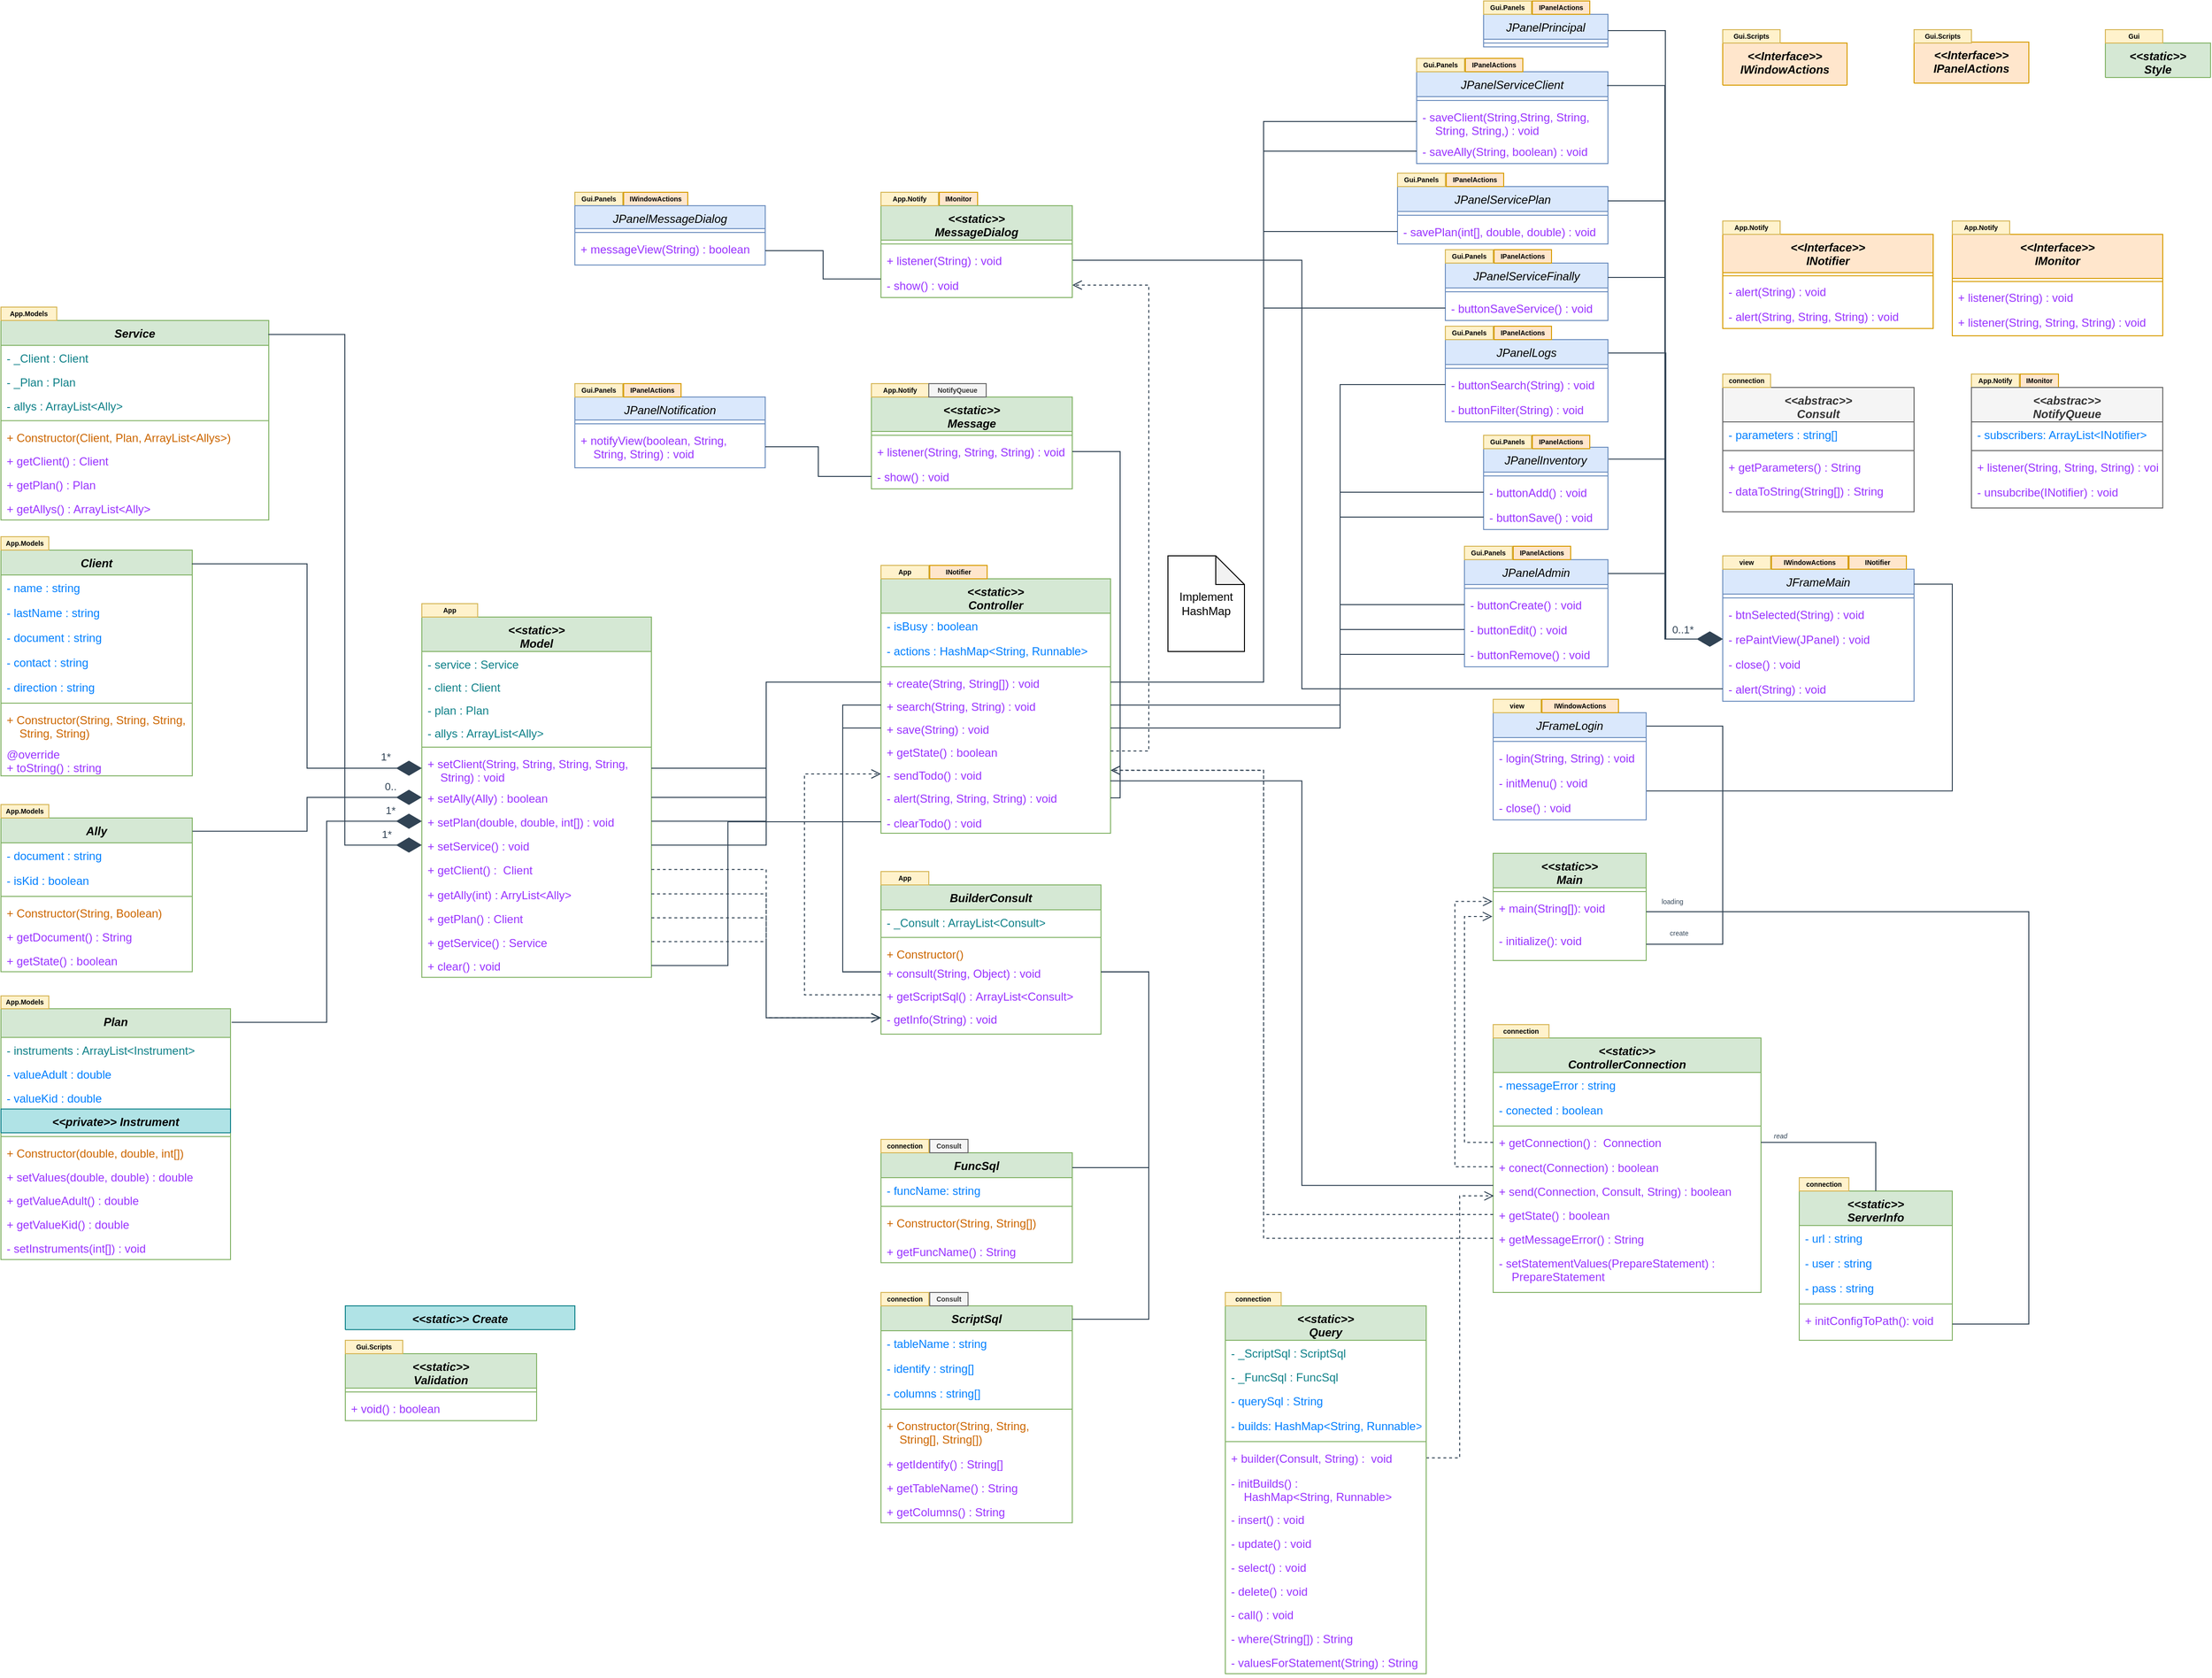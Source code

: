 <mxfile version="20.3.0" type="device"><diagram id="iK9vtap3bdsE0mwpgg8n" name="main"><mxGraphModel dx="599" dy="1976" grid="1" gridSize="10" guides="1" tooltips="1" connect="1" arrows="1" fold="1" page="1" pageScale="1" pageWidth="1200" pageHeight="1600" math="0" shadow="0"><root><mxCell id="0"/><mxCell id="1" parent="0"/><mxCell id="8M0ioYwUsTpz1KPfcgF_-12" value="&lt;&lt;abstrac&gt;&gt;&#10;Consult" style="swimlane;fontStyle=3;align=center;verticalAlign=top;childLayout=stackLayout;horizontal=1;startSize=36;horizontalStack=0;resizeParent=1;resizeLast=0;collapsible=1;marginBottom=0;rounded=0;shadow=0;strokeWidth=1;fillColor=#f5f5f5;strokeColor=#666666;fontColor=#333333;" parent="1" vertex="1"><mxGeometry x="1880" y="-466" width="200" height="130" as="geometry"><mxRectangle x="1880" y="-466" width="120" height="36" as="alternateBounds"/></mxGeometry></mxCell><mxCell id="PxGyASG32gBLj7EQKOom-32" value="- parameters : string[]" style="text;align=left;verticalAlign=top;spacingLeft=4;spacingRight=4;overflow=hidden;rotatable=0;points=[[0,0.5],[1,0.5]];portConstraint=eastwest;rounded=0;shadow=0;html=0;fontColor=#007FFF;" parent="8M0ioYwUsTpz1KPfcgF_-12" vertex="1"><mxGeometry y="36" width="200" height="26" as="geometry"/></mxCell><mxCell id="8M0ioYwUsTpz1KPfcgF_-13" value="" style="line;html=1;strokeWidth=1;align=left;verticalAlign=middle;spacingTop=-1;spacingLeft=3;spacingRight=3;rotatable=0;labelPosition=right;points=[];portConstraint=eastwest;labelBackgroundColor=#99FF33;fillColor=#f5f5f5;strokeColor=#666666;fontColor=#333333;" parent="8M0ioYwUsTpz1KPfcgF_-12" vertex="1"><mxGeometry y="62" width="200" height="8" as="geometry"/></mxCell><mxCell id="PxGyASG32gBLj7EQKOom-33" value="+ getParameters() : String" style="text;align=left;verticalAlign=top;spacingLeft=4;spacingRight=4;overflow=hidden;rotatable=0;points=[[0,0.5],[1,0.5]];portConstraint=eastwest;fontColor=#9933FF;" parent="8M0ioYwUsTpz1KPfcgF_-12" vertex="1"><mxGeometry y="70" width="200" height="24.934" as="geometry"/></mxCell><mxCell id="PxGyASG32gBLj7EQKOom-34" value="- dataToString(String[]) : String" style="text;align=left;verticalAlign=top;spacingLeft=4;spacingRight=4;overflow=hidden;rotatable=0;points=[[0,0.5],[1,0.5]];portConstraint=eastwest;fontColor=#9933FF;" parent="8M0ioYwUsTpz1KPfcgF_-12" vertex="1"><mxGeometry y="94.934" width="200" height="24.934" as="geometry"/></mxCell><mxCell id="8M0ioYwUsTpz1KPfcgF_-93" value="" style="group" parent="1" vertex="1" connectable="0"><mxGeometry x="80" y="-30" width="200" height="174.803" as="geometry"/></mxCell><mxCell id="8M0ioYwUsTpz1KPfcgF_-80" value="Ally" style="swimlane;fontStyle=3;align=center;verticalAlign=top;childLayout=stackLayout;horizontal=1;startSize=26;horizontalStack=0;resizeParent=1;resizeLast=0;collapsible=1;marginBottom=0;rounded=0;shadow=0;strokeWidth=1;fillColor=#d5e8d4;strokeColor=#82b366;" parent="8M0ioYwUsTpz1KPfcgF_-93" vertex="1"><mxGeometry y="14" width="200" height="160.803" as="geometry"><mxRectangle x="230" y="140" width="160" height="26" as="alternateBounds"/></mxGeometry></mxCell><mxCell id="8M0ioYwUsTpz1KPfcgF_-81" value="- document : string" style="text;align=left;verticalAlign=top;spacingLeft=4;spacingRight=4;overflow=hidden;rotatable=0;points=[[0,0.5],[1,0.5]];portConstraint=eastwest;fontColor=#007FFF;" parent="8M0ioYwUsTpz1KPfcgF_-80" vertex="1"><mxGeometry y="26" width="200" height="26" as="geometry"/></mxCell><mxCell id="8M0ioYwUsTpz1KPfcgF_-82" value="- isKid : boolean" style="text;align=left;verticalAlign=top;spacingLeft=4;spacingRight=4;overflow=hidden;rotatable=0;points=[[0,0.5],[1,0.5]];portConstraint=eastwest;fontColor=#007FFF;" parent="8M0ioYwUsTpz1KPfcgF_-80" vertex="1"><mxGeometry y="52" width="200" height="26" as="geometry"/></mxCell><mxCell id="8M0ioYwUsTpz1KPfcgF_-86" value="" style="line;html=1;strokeWidth=1;align=left;verticalAlign=middle;spacingTop=-1;spacingLeft=3;spacingRight=3;rotatable=0;labelPosition=right;points=[];portConstraint=eastwest;labelBackgroundColor=#99FF33;fillColor=#d5e8d4;strokeColor=#82b366;" parent="8M0ioYwUsTpz1KPfcgF_-80" vertex="1"><mxGeometry y="78" width="200" height="8" as="geometry"/></mxCell><mxCell id="8M0ioYwUsTpz1KPfcgF_-91" value="+ Constructor(String, Boolean)" style="text;align=left;verticalAlign=top;spacingLeft=4;spacingRight=4;overflow=hidden;rotatable=0;points=[[0,0.5],[1,0.5]];portConstraint=eastwest;fontColor=#CC6600;" parent="8M0ioYwUsTpz1KPfcgF_-80" vertex="1"><mxGeometry y="86" width="200" height="24.934" as="geometry"/></mxCell><mxCell id="8M0ioYwUsTpz1KPfcgF_-89" value="+ getDocument() : String" style="text;align=left;verticalAlign=top;spacingLeft=4;spacingRight=4;overflow=hidden;rotatable=0;points=[[0,0.5],[1,0.5]];portConstraint=eastwest;fontColor=#9933FF;" parent="8M0ioYwUsTpz1KPfcgF_-80" vertex="1"><mxGeometry y="110.934" width="200" height="24.934" as="geometry"/></mxCell><mxCell id="8M0ioYwUsTpz1KPfcgF_-90" value="+ getState() : boolean" style="text;align=left;verticalAlign=top;spacingLeft=4;spacingRight=4;overflow=hidden;rotatable=0;points=[[0,0.5],[1,0.5]];portConstraint=eastwest;fontColor=#9933FF;" parent="8M0ioYwUsTpz1KPfcgF_-80" vertex="1"><mxGeometry y="135.869" width="200" height="24.934" as="geometry"/></mxCell><mxCell id="8M0ioYwUsTpz1KPfcgF_-88" value="App.Models" style="text;align=center;fontStyle=1;verticalAlign=middle;spacingLeft=3;spacingRight=3;strokeColor=#d6b656;rotatable=0;points=[[0,0.5],[1,0.5]];portConstraint=eastwest;fontSize=7;fillColor=#fff2cc;" parent="8M0ioYwUsTpz1KPfcgF_-93" vertex="1"><mxGeometry width="50" height="14" as="geometry"/></mxCell><mxCell id="8M0ioYwUsTpz1KPfcgF_-96" value="" style="group" parent="1" vertex="1" connectable="0"><mxGeometry x="80" y="170" width="240" height="275.508" as="geometry"/></mxCell><mxCell id="8M0ioYwUsTpz1KPfcgF_-21" value="Plan" style="swimlane;fontStyle=3;align=center;verticalAlign=top;childLayout=stackLayout;horizontal=1;startSize=30;horizontalStack=0;resizeParent=1;resizeLast=0;collapsible=1;marginBottom=0;rounded=0;shadow=0;strokeWidth=1;fillColor=#d5e8d4;strokeColor=#82b366;" parent="8M0ioYwUsTpz1KPfcgF_-96" vertex="1"><mxGeometry y="13.426" width="240" height="262.148" as="geometry"><mxRectangle x="230" y="140" width="160" height="26" as="alternateBounds"/></mxGeometry></mxCell><mxCell id="8M0ioYwUsTpz1KPfcgF_-22" value="- instruments : ArrayList&lt;Instrument&gt;" style="text;align=left;verticalAlign=top;spacingLeft=4;spacingRight=4;overflow=hidden;rotatable=0;points=[[0,0.5],[1,0.5]];portConstraint=eastwest;fontColor=#0E8088;" parent="8M0ioYwUsTpz1KPfcgF_-21" vertex="1"><mxGeometry y="30" width="240" height="24.934" as="geometry"/></mxCell><mxCell id="8M0ioYwUsTpz1KPfcgF_-23" value="- valueAdult : double" style="text;align=left;verticalAlign=top;spacingLeft=4;spacingRight=4;overflow=hidden;rotatable=0;points=[[0,0.5],[1,0.5]];portConstraint=eastwest;fontColor=#007FFF;" parent="8M0ioYwUsTpz1KPfcgF_-21" vertex="1"><mxGeometry y="54.934" width="240" height="24.934" as="geometry"/></mxCell><mxCell id="8M0ioYwUsTpz1KPfcgF_-29" value="- valueKid : double" style="text;align=left;verticalAlign=top;spacingLeft=4;spacingRight=4;overflow=hidden;rotatable=0;points=[[0,0.5],[1,0.5]];portConstraint=eastwest;fontColor=#007FFF;" parent="8M0ioYwUsTpz1KPfcgF_-21" vertex="1"><mxGeometry y="79.869" width="240" height="24.934" as="geometry"/></mxCell><mxCell id="8M0ioYwUsTpz1KPfcgF_-30" value="&lt;&lt;private&gt;&gt; Instrument" style="swimlane;fontStyle=3;align=center;verticalAlign=top;childLayout=stackLayout;horizontal=1;startSize=26;horizontalStack=0;resizeParent=1;resizeLast=0;collapsible=1;marginBottom=0;rounded=0;shadow=0;strokeWidth=1;fillColor=#b0e3e6;strokeColor=#0e8088;" parent="8M0ioYwUsTpz1KPfcgF_-21" vertex="1" collapsed="1"><mxGeometry y="104.803" width="240" height="24.934" as="geometry"><mxRectangle y="104.803" width="240" height="112" as="alternateBounds"/></mxGeometry></mxCell><mxCell id="8M0ioYwUsTpz1KPfcgF_-32" value="- amount : int" style="text;align=left;verticalAlign=top;spacingLeft=4;spacingRight=4;overflow=hidden;rotatable=0;points=[[0,0.5],[1,0.5]];portConstraint=eastwest;fontColor=#007FFF;" parent="8M0ioYwUsTpz1KPfcgF_-30" vertex="1"><mxGeometry y="26" width="240" height="24.934" as="geometry"/></mxCell><mxCell id="8M0ioYwUsTpz1KPfcgF_-36" value="" style="line;html=1;strokeWidth=1;align=left;verticalAlign=middle;spacingTop=-1;spacingLeft=3;spacingRight=3;rotatable=0;labelPosition=right;points=[];portConstraint=eastwest;labelBackgroundColor=#99FF33;fillColor=#b0e3e6;strokeColor=#0e8088;" parent="8M0ioYwUsTpz1KPfcgF_-30" vertex="1"><mxGeometry y="50.934" width="240" height="7.672" as="geometry"/></mxCell><mxCell id="8M0ioYwUsTpz1KPfcgF_-38" value="+ setAmount : void" style="text;align=left;verticalAlign=top;spacingLeft=4;spacingRight=4;overflow=hidden;rotatable=0;points=[[0,0.5],[1,0.5]];portConstraint=eastwest;fontColor=#9933FF;" parent="8M0ioYwUsTpz1KPfcgF_-30" vertex="1"><mxGeometry y="58.607" width="240" height="24.934" as="geometry"/></mxCell><mxCell id="8M0ioYwUsTpz1KPfcgF_-39" value="+ getAmount : int" style="text;align=left;verticalAlign=top;spacingLeft=4;spacingRight=4;overflow=hidden;rotatable=0;points=[[0,0.5],[1,0.5]];portConstraint=eastwest;fontColor=#9933FF;" parent="8M0ioYwUsTpz1KPfcgF_-30" vertex="1"><mxGeometry y="83.541" width="240" height="24.934" as="geometry"/></mxCell><mxCell id="8M0ioYwUsTpz1KPfcgF_-27" value="" style="line;html=1;strokeWidth=1;align=left;verticalAlign=middle;spacingTop=-1;spacingLeft=3;spacingRight=3;rotatable=0;labelPosition=right;points=[];portConstraint=eastwest;labelBackgroundColor=#99FF33;fillColor=#d5e8d4;strokeColor=#82b366;" parent="8M0ioYwUsTpz1KPfcgF_-21" vertex="1"><mxGeometry y="129.738" width="240" height="7.672" as="geometry"/></mxCell><mxCell id="8M0ioYwUsTpz1KPfcgF_-92" value="+ Constructor(double, double, int[])" style="text;align=left;verticalAlign=top;spacingLeft=4;spacingRight=4;overflow=hidden;rotatable=0;points=[[0,0.5],[1,0.5]];portConstraint=eastwest;fontColor=#CC6600;" parent="8M0ioYwUsTpz1KPfcgF_-21" vertex="1"><mxGeometry y="137.41" width="240" height="24.934" as="geometry"/></mxCell><mxCell id="8M0ioYwUsTpz1KPfcgF_-43" value="+ setValues(double, double) : double" style="text;align=left;verticalAlign=top;spacingLeft=4;spacingRight=4;overflow=hidden;rotatable=0;points=[[0,0.5],[1,0.5]];portConstraint=eastwest;fontColor=#9933FF;" parent="8M0ioYwUsTpz1KPfcgF_-21" vertex="1"><mxGeometry y="162.344" width="240" height="24.934" as="geometry"/></mxCell><mxCell id="8M0ioYwUsTpz1KPfcgF_-41" value="+ getValueAdult() : double" style="text;align=left;verticalAlign=top;spacingLeft=4;spacingRight=4;overflow=hidden;rotatable=0;points=[[0,0.5],[1,0.5]];portConstraint=eastwest;fontColor=#9933FF;" parent="8M0ioYwUsTpz1KPfcgF_-21" vertex="1"><mxGeometry y="187.279" width="240" height="24.934" as="geometry"/></mxCell><mxCell id="8M0ioYwUsTpz1KPfcgF_-95" value="+ getValueKid() : double" style="text;align=left;verticalAlign=top;spacingLeft=4;spacingRight=4;overflow=hidden;rotatable=0;points=[[0,0.5],[1,0.5]];portConstraint=eastwest;fontColor=#9933FF;" parent="8M0ioYwUsTpz1KPfcgF_-21" vertex="1"><mxGeometry y="212.213" width="240" height="24.934" as="geometry"/></mxCell><mxCell id="8M0ioYwUsTpz1KPfcgF_-42" value="- setInstruments(int[]) : void" style="text;align=left;verticalAlign=top;spacingLeft=4;spacingRight=4;overflow=hidden;rotatable=0;points=[[0,0.5],[1,0.5]];portConstraint=eastwest;fontColor=#9933FF;" parent="8M0ioYwUsTpz1KPfcgF_-21" vertex="1"><mxGeometry y="237.148" width="240" height="24.934" as="geometry"/></mxCell><mxCell id="8M0ioYwUsTpz1KPfcgF_-58" value="App.Models" style="text;align=center;fontStyle=1;verticalAlign=middle;spacingLeft=3;spacingRight=3;strokeColor=#d6b656;rotatable=0;points=[[0,0.5],[1,0.5]];portConstraint=eastwest;fontSize=7;fillColor=#fff2cc;" parent="8M0ioYwUsTpz1KPfcgF_-96" vertex="1"><mxGeometry width="50" height="13.426" as="geometry"/></mxCell><mxCell id="8M0ioYwUsTpz1KPfcgF_-97" value="" style="group" parent="1" vertex="1" connectable="0"><mxGeometry x="80" y="-550" width="280" height="222.541" as="geometry"/></mxCell><mxCell id="8M0ioYwUsTpz1KPfcgF_-44" value="Service" style="swimlane;fontStyle=3;align=center;verticalAlign=top;childLayout=stackLayout;horizontal=1;startSize=26;horizontalStack=0;resizeParent=1;resizeLast=0;collapsible=1;marginBottom=0;rounded=0;shadow=0;strokeWidth=1;fillColor=#d5e8d4;strokeColor=#82b366;" parent="8M0ioYwUsTpz1KPfcgF_-97" vertex="1"><mxGeometry y="14" width="280" height="208.541" as="geometry"><mxRectangle x="230" y="140" width="160" height="26" as="alternateBounds"/></mxGeometry></mxCell><mxCell id="8M0ioYwUsTpz1KPfcgF_-62" value="- _Client : Client" style="text;align=left;verticalAlign=top;spacingLeft=4;spacingRight=4;overflow=hidden;rotatable=0;points=[[0,0.5],[1,0.5]];portConstraint=eastwest;fontColor=#0E8088;" parent="8M0ioYwUsTpz1KPfcgF_-44" vertex="1"><mxGeometry y="26" width="280" height="24.934" as="geometry"/></mxCell><mxCell id="8M0ioYwUsTpz1KPfcgF_-63" value="- _Plan : Plan" style="text;align=left;verticalAlign=top;spacingLeft=4;spacingRight=4;overflow=hidden;rotatable=0;points=[[0,0.5],[1,0.5]];portConstraint=eastwest;fontColor=#0E8088;" parent="8M0ioYwUsTpz1KPfcgF_-44" vertex="1"><mxGeometry y="50.934" width="280" height="24.934" as="geometry"/></mxCell><mxCell id="8M0ioYwUsTpz1KPfcgF_-64" value="- allys : ArrayList&lt;Ally&gt;" style="text;align=left;verticalAlign=top;spacingLeft=4;spacingRight=4;overflow=hidden;rotatable=0;points=[[0,0.5],[1,0.5]];portConstraint=eastwest;fontColor=#0E8088;" parent="8M0ioYwUsTpz1KPfcgF_-44" vertex="1"><mxGeometry y="75.869" width="280" height="24.934" as="geometry"/></mxCell><mxCell id="8M0ioYwUsTpz1KPfcgF_-50" value="" style="line;html=1;strokeWidth=1;align=left;verticalAlign=middle;spacingTop=-1;spacingLeft=3;spacingRight=3;rotatable=0;labelPosition=right;points=[];portConstraint=eastwest;labelBackgroundColor=#99FF33;fillColor=#d5e8d4;strokeColor=#82b366;" parent="8M0ioYwUsTpz1KPfcgF_-44" vertex="1"><mxGeometry y="100.803" width="280" height="8" as="geometry"/></mxCell><mxCell id="8M0ioYwUsTpz1KPfcgF_-68" value="+ Constructor(Client, Plan, ArrayList&lt;Allys&gt;)" style="text;align=left;verticalAlign=top;spacingLeft=4;spacingRight=4;overflow=hidden;rotatable=0;points=[[0,0.5],[1,0.5]];portConstraint=eastwest;fontColor=#CC6600;" parent="8M0ioYwUsTpz1KPfcgF_-44" vertex="1"><mxGeometry y="108.803" width="280" height="24.934" as="geometry"/></mxCell><mxCell id="8M0ioYwUsTpz1KPfcgF_-67" value="+ getClient() : Client" style="text;align=left;verticalAlign=top;spacingLeft=4;spacingRight=4;overflow=hidden;rotatable=0;points=[[0,0.5],[1,0.5]];portConstraint=eastwest;fontColor=#9933FF;" parent="8M0ioYwUsTpz1KPfcgF_-44" vertex="1"><mxGeometry y="133.738" width="280" height="24.934" as="geometry"/></mxCell><mxCell id="8M0ioYwUsTpz1KPfcgF_-65" value="+ getPlan() : Plan" style="text;align=left;verticalAlign=top;spacingLeft=4;spacingRight=4;overflow=hidden;rotatable=0;points=[[0,0.5],[1,0.5]];portConstraint=eastwest;fontColor=#9933FF;" parent="8M0ioYwUsTpz1KPfcgF_-44" vertex="1"><mxGeometry y="158.672" width="280" height="24.934" as="geometry"/></mxCell><mxCell id="8M0ioYwUsTpz1KPfcgF_-66" value="+ getAllys() : ArrayList&lt;Ally&gt;" style="text;align=left;verticalAlign=top;spacingLeft=4;spacingRight=4;overflow=hidden;rotatable=0;points=[[0,0.5],[1,0.5]];portConstraint=eastwest;fontColor=#9933FF;" parent="8M0ioYwUsTpz1KPfcgF_-44" vertex="1"><mxGeometry y="183.607" width="280" height="24.934" as="geometry"/></mxCell><mxCell id="8M0ioYwUsTpz1KPfcgF_-18" value="App.Models" style="text;align=center;fontStyle=1;verticalAlign=middle;spacingLeft=3;spacingRight=3;strokeColor=#d6b656;rotatable=0;points=[[0,0.5],[1,0.5]];portConstraint=eastwest;fontSize=7;fillColor=#fff2cc;" parent="8M0ioYwUsTpz1KPfcgF_-97" vertex="1"><mxGeometry width="58.333" height="14" as="geometry"/></mxCell><mxCell id="SxJEaWZn67lkwta38hRq-3" value="" style="group" parent="1" vertex="1" connectable="0"><mxGeometry x="80" y="-310" width="200" height="250" as="geometry"/></mxCell><mxCell id="8M0ioYwUsTpz1KPfcgF_-5" value="Client" style="swimlane;fontStyle=3;align=center;verticalAlign=top;childLayout=stackLayout;horizontal=1;startSize=26;horizontalStack=0;resizeParent=1;resizeLast=0;collapsible=1;marginBottom=0;rounded=0;shadow=0;strokeWidth=1;fillColor=#d5e8d4;strokeColor=#82b366;" parent="SxJEaWZn67lkwta38hRq-3" vertex="1"><mxGeometry y="14" width="200" height="236" as="geometry"><mxRectangle x="230" y="140" width="160" height="26" as="alternateBounds"/></mxGeometry></mxCell><mxCell id="8M0ioYwUsTpz1KPfcgF_-6" value="- name : string" style="text;align=left;verticalAlign=top;spacingLeft=4;spacingRight=4;overflow=hidden;rotatable=0;points=[[0,0.5],[1,0.5]];portConstraint=eastwest;fontColor=#007FFF;" parent="8M0ioYwUsTpz1KPfcgF_-5" vertex="1"><mxGeometry y="26" width="200" height="26" as="geometry"/></mxCell><mxCell id="8M0ioYwUsTpz1KPfcgF_-7" value="- lastName : string" style="text;align=left;verticalAlign=top;spacingLeft=4;spacingRight=4;overflow=hidden;rotatable=0;points=[[0,0.5],[1,0.5]];portConstraint=eastwest;fontColor=#007FFF;" parent="8M0ioYwUsTpz1KPfcgF_-5" vertex="1"><mxGeometry y="52" width="200" height="26" as="geometry"/></mxCell><mxCell id="8M0ioYwUsTpz1KPfcgF_-8" value="- document : string" style="text;align=left;verticalAlign=top;spacingLeft=4;spacingRight=4;overflow=hidden;rotatable=0;points=[[0,0.5],[1,0.5]];portConstraint=eastwest;rounded=0;shadow=0;html=0;fontColor=#007FFF;" parent="8M0ioYwUsTpz1KPfcgF_-5" vertex="1"><mxGeometry y="78" width="200" height="26" as="geometry"/></mxCell><mxCell id="8M0ioYwUsTpz1KPfcgF_-19" value="- contact : string" style="text;align=left;verticalAlign=top;spacingLeft=4;spacingRight=4;overflow=hidden;rotatable=0;points=[[0,0.5],[1,0.5]];portConstraint=eastwest;rounded=0;shadow=0;html=0;fontColor=#007FFF;" parent="8M0ioYwUsTpz1KPfcgF_-5" vertex="1"><mxGeometry y="104" width="200" height="26" as="geometry"/></mxCell><mxCell id="8M0ioYwUsTpz1KPfcgF_-20" value="- direction : string" style="text;align=left;verticalAlign=top;spacingLeft=4;spacingRight=4;overflow=hidden;rotatable=0;points=[[0,0.5],[1,0.5]];portConstraint=eastwest;rounded=0;shadow=0;html=0;fontColor=#007FFF;" parent="8M0ioYwUsTpz1KPfcgF_-5" vertex="1"><mxGeometry y="130" width="200" height="26" as="geometry"/></mxCell><mxCell id="8M0ioYwUsTpz1KPfcgF_-9" value="" style="line;html=1;strokeWidth=1;align=left;verticalAlign=middle;spacingTop=-1;spacingLeft=3;spacingRight=3;rotatable=0;labelPosition=right;points=[];portConstraint=eastwest;labelBackgroundColor=#99FF33;fillColor=#d5e8d4;strokeColor=#82b366;" parent="8M0ioYwUsTpz1KPfcgF_-5" vertex="1"><mxGeometry y="156" width="200" height="8" as="geometry"/></mxCell><mxCell id="SxJEaWZn67lkwta38hRq-1" value="+ Constructor(String, String, String,&#10;    String, String)" style="text;align=left;verticalAlign=top;spacingLeft=4;spacingRight=4;overflow=hidden;rotatable=0;points=[[0,0.5],[1,0.5]];portConstraint=eastwest;fontColor=#CC6600;" parent="8M0ioYwUsTpz1KPfcgF_-5" vertex="1"><mxGeometry y="164" width="200" height="36" as="geometry"/></mxCell><mxCell id="8M0ioYwUsTpz1KPfcgF_-10" value="@override&#10;+ toString() : string" style="text;align=left;verticalAlign=top;spacingLeft=4;spacingRight=4;overflow=hidden;rotatable=0;points=[[0,0.5],[1,0.5]];portConstraint=eastwest;fontColor=#9933FF;" parent="8M0ioYwUsTpz1KPfcgF_-5" vertex="1"><mxGeometry y="200" width="200" height="36" as="geometry"/></mxCell><mxCell id="8M0ioYwUsTpz1KPfcgF_-57" value="App.Models" style="text;align=center;fontStyle=1;verticalAlign=middle;spacingLeft=3;spacingRight=3;strokeColor=#d6b656;rotatable=0;points=[[0,0.5],[1,0.5]];portConstraint=eastwest;fontSize=7;fillColor=#fff2cc;" parent="SxJEaWZn67lkwta38hRq-3" vertex="1"><mxGeometry width="50" height="14" as="geometry"/></mxCell><mxCell id="mlRH1nmgWqTqSOIRjNGN-17" value="" style="group" parent="1" vertex="1" connectable="0"><mxGeometry x="1640" y="200" width="280" height="280" as="geometry"/></mxCell><mxCell id="mlRH1nmgWqTqSOIRjNGN-2" value="&lt;&lt;static&gt;&gt;&#10;ControllerConnection" style="swimlane;fontStyle=3;align=center;verticalAlign=top;childLayout=stackLayout;horizontal=1;startSize=36;horizontalStack=0;resizeParent=1;resizeLast=0;collapsible=1;marginBottom=0;rounded=0;shadow=0;strokeWidth=1;fillColor=#d5e8d4;strokeColor=#82b366;" parent="mlRH1nmgWqTqSOIRjNGN-17" vertex="1"><mxGeometry y="14" width="280" height="266" as="geometry"><mxRectangle x="230" y="140" width="160" height="26" as="alternateBounds"/></mxGeometry></mxCell><mxCell id="mlRH1nmgWqTqSOIRjNGN-14" value="- messageError : string" style="text;align=left;verticalAlign=top;spacingLeft=4;spacingRight=4;overflow=hidden;rotatable=0;points=[[0,0.5],[1,0.5]];portConstraint=eastwest;fontColor=#007FFF;" parent="mlRH1nmgWqTqSOIRjNGN-2" vertex="1"><mxGeometry y="36" width="280" height="26" as="geometry"/></mxCell><mxCell id="mlRH1nmgWqTqSOIRjNGN-15" value="- conected : boolean" style="text;align=left;verticalAlign=top;spacingLeft=4;spacingRight=4;overflow=hidden;rotatable=0;points=[[0,0.5],[1,0.5]];portConstraint=eastwest;fontColor=#007FFF;" parent="mlRH1nmgWqTqSOIRjNGN-2" vertex="1"><mxGeometry y="62" width="280" height="26" as="geometry"/></mxCell><mxCell id="mlRH1nmgWqTqSOIRjNGN-7" value="" style="line;html=1;strokeWidth=1;align=left;verticalAlign=middle;spacingTop=-1;spacingLeft=3;spacingRight=3;rotatable=0;labelPosition=right;points=[];portConstraint=eastwest;labelBackgroundColor=#99FF33;fillColor=#d5e8d4;strokeColor=#82b366;" parent="mlRH1nmgWqTqSOIRjNGN-2" vertex="1"><mxGeometry y="88" width="280" height="8" as="geometry"/></mxCell><mxCell id="mlRH1nmgWqTqSOIRjNGN-8" value="+ getConnection() :  Connection" style="text;align=left;verticalAlign=top;spacingLeft=4;spacingRight=4;overflow=hidden;rotatable=0;points=[[0,0.5],[1,0.5]];portConstraint=eastwest;fontColor=#9933FF;" parent="mlRH1nmgWqTqSOIRjNGN-2" vertex="1"><mxGeometry y="96" width="280" height="26.13" as="geometry"/></mxCell><mxCell id="mlRH1nmgWqTqSOIRjNGN-9" value="+ conect(Connection) : boolean" style="text;align=left;verticalAlign=top;spacingLeft=4;spacingRight=4;overflow=hidden;rotatable=0;points=[[0,0.5],[1,0.5]];portConstraint=eastwest;fontColor=#9933FF;" parent="mlRH1nmgWqTqSOIRjNGN-2" vertex="1"><mxGeometry y="122.13" width="280" height="24.934" as="geometry"/></mxCell><mxCell id="mlRH1nmgWqTqSOIRjNGN-10" value="+ send(Connection, Consult, String) : boolean" style="text;align=left;verticalAlign=top;spacingLeft=4;spacingRight=4;overflow=hidden;rotatable=0;points=[[0,0.5],[1,0.5]];portConstraint=eastwest;fontColor=#9933FF;" parent="mlRH1nmgWqTqSOIRjNGN-2" vertex="1"><mxGeometry y="147.064" width="280" height="24.934" as="geometry"/></mxCell><mxCell id="mlRH1nmgWqTqSOIRjNGN-11" value="+ getState() : boolean" style="text;align=left;verticalAlign=top;spacingLeft=4;spacingRight=4;overflow=hidden;rotatable=0;points=[[0,0.5],[1,0.5]];portConstraint=eastwest;fontColor=#9933FF;" parent="mlRH1nmgWqTqSOIRjNGN-2" vertex="1"><mxGeometry y="171.999" width="280" height="24.934" as="geometry"/></mxCell><mxCell id="mlRH1nmgWqTqSOIRjNGN-16" value="+ getMessageError() : String" style="text;align=left;verticalAlign=top;spacingLeft=4;spacingRight=4;overflow=hidden;rotatable=0;points=[[0,0.5],[1,0.5]];portConstraint=eastwest;fontColor=#9933FF;" parent="mlRH1nmgWqTqSOIRjNGN-2" vertex="1"><mxGeometry y="196.933" width="280" height="24.934" as="geometry"/></mxCell><mxCell id="mlRH1nmgWqTqSOIRjNGN-12" value="- setStatementValues(PrepareStatement) :&#10;    PrepareStatement" style="text;align=left;verticalAlign=top;spacingLeft=4;spacingRight=4;overflow=hidden;rotatable=0;points=[[0,0.5],[1,0.5]];portConstraint=eastwest;fontColor=#9933FF;" parent="mlRH1nmgWqTqSOIRjNGN-2" vertex="1"><mxGeometry y="221.868" width="280" height="43.07" as="geometry"/></mxCell><mxCell id="mlRH1nmgWqTqSOIRjNGN-13" value="connection" style="text;align=center;fontStyle=1;verticalAlign=middle;spacingLeft=3;spacingRight=3;strokeColor=#d6b656;rotatable=0;points=[[0,0.5],[1,0.5]];portConstraint=eastwest;fontSize=7;fillColor=#fff2cc;" parent="mlRH1nmgWqTqSOIRjNGN-17" vertex="1"><mxGeometry width="58.333" height="14" as="geometry"/></mxCell><mxCell id="mlRH1nmgWqTqSOIRjNGN-65" value="" style="group" parent="1" vertex="1" connectable="0"><mxGeometry x="1960" y="360" width="160" height="170" as="geometry"/></mxCell><mxCell id="mlRH1nmgWqTqSOIRjNGN-51" value="&lt;&lt;static&gt;&gt;&#10;ServerInfo" style="swimlane;fontStyle=3;align=center;verticalAlign=top;childLayout=stackLayout;horizontal=1;startSize=36;horizontalStack=0;resizeParent=1;resizeLast=0;collapsible=1;marginBottom=0;rounded=0;shadow=0;strokeWidth=1;fillColor=#d5e8d4;strokeColor=#82b366;" parent="mlRH1nmgWqTqSOIRjNGN-65" vertex="1"><mxGeometry y="14" width="160" height="156" as="geometry"><mxRectangle x="230" y="140" width="160" height="26" as="alternateBounds"/></mxGeometry></mxCell><mxCell id="mlRH1nmgWqTqSOIRjNGN-52" value="- url : string" style="text;align=left;verticalAlign=top;spacingLeft=4;spacingRight=4;overflow=hidden;rotatable=0;points=[[0,0.5],[1,0.5]];portConstraint=eastwest;fontColor=#007FFF;" parent="mlRH1nmgWqTqSOIRjNGN-51" vertex="1"><mxGeometry y="36" width="160" height="26" as="geometry"/></mxCell><mxCell id="mlRH1nmgWqTqSOIRjNGN-63" value="- user : string" style="text;align=left;verticalAlign=top;spacingLeft=4;spacingRight=4;overflow=hidden;rotatable=0;points=[[0,0.5],[1,0.5]];portConstraint=eastwest;fontColor=#007FFF;" parent="mlRH1nmgWqTqSOIRjNGN-51" vertex="1"><mxGeometry y="62" width="160" height="26" as="geometry"/></mxCell><mxCell id="mlRH1nmgWqTqSOIRjNGN-64" value="- pass : string" style="text;align=left;verticalAlign=top;spacingLeft=4;spacingRight=4;overflow=hidden;rotatable=0;points=[[0,0.5],[1,0.5]];portConstraint=eastwest;fontColor=#007FFF;" parent="mlRH1nmgWqTqSOIRjNGN-51" vertex="1"><mxGeometry y="88" width="160" height="26" as="geometry"/></mxCell><mxCell id="mlRH1nmgWqTqSOIRjNGN-54" value="" style="line;html=1;strokeWidth=1;align=left;verticalAlign=middle;spacingTop=-1;spacingLeft=3;spacingRight=3;rotatable=0;labelPosition=right;points=[];portConstraint=eastwest;labelBackgroundColor=#99FF33;fillColor=#d5e8d4;strokeColor=#82b366;" parent="mlRH1nmgWqTqSOIRjNGN-51" vertex="1"><mxGeometry y="114" width="160" height="8" as="geometry"/></mxCell><mxCell id="mlRH1nmgWqTqSOIRjNGN-60" value="+ initConfigToPath(): void" style="text;align=left;verticalAlign=top;spacingLeft=4;spacingRight=4;overflow=hidden;rotatable=0;points=[[0,0.5],[1,0.5]];portConstraint=eastwest;fontColor=#9933FF;" parent="mlRH1nmgWqTqSOIRjNGN-51" vertex="1"><mxGeometry y="122" width="160" height="34" as="geometry"/></mxCell><mxCell id="mlRH1nmgWqTqSOIRjNGN-61" value="connection" style="text;align=center;fontStyle=1;verticalAlign=middle;spacingLeft=3;spacingRight=3;strokeColor=#d6b656;rotatable=0;points=[[0,0.5],[1,0.5]];portConstraint=eastwest;fontSize=7;fillColor=#fff2cc;" parent="mlRH1nmgWqTqSOIRjNGN-65" vertex="1"><mxGeometry width="51.852" height="14" as="geometry"/></mxCell><mxCell id="PxGyASG32gBLj7EQKOom-35" value="connection" style="text;align=center;fontStyle=1;verticalAlign=middle;spacingLeft=3;spacingRight=3;strokeColor=#d6b656;rotatable=0;points=[[0,0.5],[1,0.5]];portConstraint=eastwest;fontSize=7;fillColor=#fff2cc;" parent="1" vertex="1"><mxGeometry x="1880" y="-480" width="50" height="14" as="geometry"/></mxCell><mxCell id="PxGyASG32gBLj7EQKOom-55" value="" style="endArrow=none;html=1;edgeStyle=orthogonalEdgeStyle;rounded=0;fontSize=7;elbow=vertical;exitX=0.5;exitY=0;exitDx=0;exitDy=0;entryX=1;entryY=0.5;entryDx=0;entryDy=0;fillColor=#647687;strokeColor=#314354;" parent="1" source="mlRH1nmgWqTqSOIRjNGN-51" target="mlRH1nmgWqTqSOIRjNGN-8" edge="1"><mxGeometry relative="1" as="geometry"><mxPoint x="1380" y="486.462" as="sourcePoint"/><mxPoint x="1540" y="409.995" as="targetPoint"/></mxGeometry></mxCell><mxCell id="PxGyASG32gBLj7EQKOom-56" value="&lt;i&gt;read&lt;/i&gt;" style="edgeLabel;html=1;align=center;verticalAlign=middle;resizable=0;points=[];fontSize=7;fontColor=#334557;" parent="PxGyASG32gBLj7EQKOom-55" vertex="1" connectable="0"><mxGeometry x="-0.808" relative="1" as="geometry"><mxPoint x="-100" y="-41" as="offset"/></mxGeometry></mxCell><mxCell id="6sKcccK2eMDc1KLoWguE-60" value="JPanelServicePlan" style="swimlane;fontStyle=2;align=center;verticalAlign=top;childLayout=stackLayout;horizontal=1;startSize=26;horizontalStack=0;resizeParent=1;resizeLast=0;collapsible=1;marginBottom=0;rounded=0;shadow=0;strokeWidth=1;fillColor=#dae8fc;strokeColor=#6c8ebf;" parent="1" vertex="1"><mxGeometry x="1540" y="-676" width="220" height="60" as="geometry"><mxRectangle x="1520" y="14" width="160" height="26" as="alternateBounds"/></mxGeometry></mxCell><mxCell id="6sKcccK2eMDc1KLoWguE-61" value="" style="line;html=1;strokeWidth=1;align=left;verticalAlign=middle;spacingTop=-1;spacingLeft=3;spacingRight=3;rotatable=0;labelPosition=right;points=[];portConstraint=eastwest;labelBackgroundColor=#99FF33;fillColor=#dae8fc;strokeColor=#6c8ebf;" parent="6sKcccK2eMDc1KLoWguE-60" vertex="1"><mxGeometry y="26" width="220" height="8" as="geometry"/></mxCell><mxCell id="6sKcccK2eMDc1KLoWguE-62" value="- savePlan(int[], double, double) : void" style="text;align=left;verticalAlign=top;spacingLeft=4;spacingRight=4;overflow=hidden;rotatable=0;points=[[0,0.5],[1,0.5]];portConstraint=eastwest;fontColor=#9933FF;" parent="6sKcccK2eMDc1KLoWguE-60" vertex="1"><mxGeometry y="34" width="220" height="26" as="geometry"/></mxCell><mxCell id="8M0ioYwUsTpz1KPfcgF_-1" value="JPanelServiceClient" style="swimlane;fontStyle=2;align=center;verticalAlign=top;childLayout=stackLayout;horizontal=1;startSize=26;horizontalStack=0;resizeParent=1;resizeLast=0;collapsible=1;marginBottom=0;rounded=0;shadow=0;strokeWidth=1;fillColor=#dae8fc;strokeColor=#6c8ebf;" parent="1" vertex="1"><mxGeometry x="1560" y="-796" width="200" height="96" as="geometry"><mxRectangle x="1520" y="-66" width="160" height="26" as="alternateBounds"/></mxGeometry></mxCell><mxCell id="8M0ioYwUsTpz1KPfcgF_-2" value="" style="line;html=1;strokeWidth=1;align=left;verticalAlign=middle;spacingTop=-1;spacingLeft=3;spacingRight=3;rotatable=0;labelPosition=right;points=[];portConstraint=eastwest;labelBackgroundColor=#99FF33;fillColor=#dae8fc;strokeColor=#6c8ebf;" parent="8M0ioYwUsTpz1KPfcgF_-1" vertex="1"><mxGeometry y="26" width="200" height="8" as="geometry"/></mxCell><mxCell id="8M0ioYwUsTpz1KPfcgF_-3" value="- saveClient(String,String, String,&#10;    String, String,) : void" style="text;align=left;verticalAlign=top;spacingLeft=4;spacingRight=4;overflow=hidden;rotatable=0;points=[[0,0.5],[1,0.5]];portConstraint=eastwest;fontColor=#9933FF;" parent="8M0ioYwUsTpz1KPfcgF_-1" vertex="1"><mxGeometry y="34" width="200" height="36" as="geometry"/></mxCell><mxCell id="w2PuYeoHunq6eXiHGFF_-56" value="- saveAlly(String, boolean) : void" style="text;align=left;verticalAlign=top;spacingLeft=4;spacingRight=4;overflow=hidden;rotatable=0;points=[[0,0.5],[1,0.5]];portConstraint=eastwest;fontColor=#9933FF;" parent="8M0ioYwUsTpz1KPfcgF_-1" vertex="1"><mxGeometry y="70" width="200" height="26" as="geometry"/></mxCell><mxCell id="6sKcccK2eMDc1KLoWguE-75" value="JPanelServiceFinally" style="swimlane;fontStyle=2;align=center;verticalAlign=top;childLayout=stackLayout;horizontal=1;startSize=26;horizontalStack=0;resizeParent=1;resizeLast=0;collapsible=1;marginBottom=0;rounded=0;shadow=0;strokeWidth=1;fillColor=#dae8fc;strokeColor=#6c8ebf;" parent="1" vertex="1"><mxGeometry x="1590" y="-596" width="170" height="60" as="geometry"><mxRectangle x="1560" y="381" width="160" height="26" as="alternateBounds"/></mxGeometry></mxCell><mxCell id="6sKcccK2eMDc1KLoWguE-76" value="" style="line;html=1;strokeWidth=1;align=left;verticalAlign=middle;spacingTop=-1;spacingLeft=3;spacingRight=3;rotatable=0;labelPosition=right;points=[];portConstraint=eastwest;labelBackgroundColor=#99FF33;fillColor=#dae8fc;strokeColor=#6c8ebf;" parent="6sKcccK2eMDc1KLoWguE-75" vertex="1"><mxGeometry y="26" width="170" height="8" as="geometry"/></mxCell><mxCell id="6sKcccK2eMDc1KLoWguE-77" value="- buttonSaveService() : void" style="text;align=left;verticalAlign=top;spacingLeft=4;spacingRight=4;overflow=hidden;rotatable=0;points=[[0,0.5],[1,0.5]];portConstraint=eastwest;fontColor=#9933FF;" parent="6sKcccK2eMDc1KLoWguE-75" vertex="1"><mxGeometry y="34" width="170" height="26" as="geometry"/></mxCell><mxCell id="8M0ioYwUsTpz1KPfcgF_-99" value="&lt;&lt;static&gt;&gt;&#10;Model" style="swimlane;fontStyle=3;align=center;verticalAlign=top;childLayout=stackLayout;horizontal=1;startSize=36;horizontalStack=0;resizeParent=1;resizeLast=0;collapsible=1;marginBottom=0;rounded=0;shadow=0;strokeWidth=1;fillColor=#d5e8d4;strokeColor=#82b366;labelBackgroundColor=none;" parent="1" vertex="1"><mxGeometry x="520" y="-226" width="240" height="376.671" as="geometry"><mxRectangle x="230" y="140" width="160" height="26" as="alternateBounds"/></mxGeometry></mxCell><mxCell id="SxJEaWZn67lkwta38hRq-11" value="- service : Service" style="text;align=left;verticalAlign=top;spacingLeft=4;spacingRight=4;overflow=hidden;rotatable=0;points=[[0,0.5],[1,0.5]];portConstraint=eastwest;fontColor=#0E8088;" parent="8M0ioYwUsTpz1KPfcgF_-99" vertex="1"><mxGeometry y="36" width="240" height="24" as="geometry"/></mxCell><mxCell id="SxJEaWZn67lkwta38hRq-10" value="- client : Client" style="text;align=left;verticalAlign=top;spacingLeft=4;spacingRight=4;overflow=hidden;rotatable=0;points=[[0,0.5],[1,0.5]];portConstraint=eastwest;fontColor=#0E8088;" parent="8M0ioYwUsTpz1KPfcgF_-99" vertex="1"><mxGeometry y="60" width="240" height="24" as="geometry"/></mxCell><mxCell id="SxJEaWZn67lkwta38hRq-9" value="- plan : Plan" style="text;align=left;verticalAlign=top;spacingLeft=4;spacingRight=4;overflow=hidden;rotatable=0;points=[[0,0.5],[1,0.5]];portConstraint=eastwest;fontColor=#0E8088;" parent="8M0ioYwUsTpz1KPfcgF_-99" vertex="1"><mxGeometry y="84" width="240" height="24" as="geometry"/></mxCell><mxCell id="SxJEaWZn67lkwta38hRq-5" value="- allys : ArrayList&lt;Ally&gt;" style="text;align=left;verticalAlign=top;spacingLeft=4;spacingRight=4;overflow=hidden;rotatable=0;points=[[0,0.5],[1,0.5]];portConstraint=eastwest;fontColor=#0E8088;" parent="8M0ioYwUsTpz1KPfcgF_-99" vertex="1"><mxGeometry y="108" width="240" height="24" as="geometry"/></mxCell><mxCell id="8M0ioYwUsTpz1KPfcgF_-103" value="" style="line;html=1;strokeWidth=1;align=left;verticalAlign=middle;spacingTop=-1;spacingLeft=3;spacingRight=3;rotatable=0;labelPosition=right;points=[];portConstraint=eastwest;labelBackgroundColor=#99FF33;fillColor=#d5e8d4;strokeColor=#82b366;" parent="8M0ioYwUsTpz1KPfcgF_-99" vertex="1"><mxGeometry y="132" width="240" height="8" as="geometry"/></mxCell><mxCell id="8M0ioYwUsTpz1KPfcgF_-105" value="+ setClient(String, String, String, String,&#10;    String) : void" style="text;align=left;verticalAlign=top;spacingLeft=4;spacingRight=4;overflow=hidden;rotatable=0;points=[[0,0.5],[1,0.5]];portConstraint=eastwest;fontColor=#9933FF;" parent="8M0ioYwUsTpz1KPfcgF_-99" vertex="1"><mxGeometry y="140" width="240" height="36" as="geometry"/></mxCell><mxCell id="8M0ioYwUsTpz1KPfcgF_-107" value="+ setAlly(Ally) : boolean" style="text;align=left;verticalAlign=top;spacingLeft=4;spacingRight=4;overflow=hidden;rotatable=0;points=[[0,0.5],[1,0.5]];portConstraint=eastwest;fontColor=#9933FF;" parent="8M0ioYwUsTpz1KPfcgF_-99" vertex="1"><mxGeometry y="176" width="240" height="24.934" as="geometry"/></mxCell><mxCell id="8M0ioYwUsTpz1KPfcgF_-106" value="+ setPlan(double, double, int[]) : void" style="text;align=left;verticalAlign=top;spacingLeft=4;spacingRight=4;overflow=hidden;rotatable=0;points=[[0,0.5],[1,0.5]];portConstraint=eastwest;fontColor=#9933FF;" parent="8M0ioYwUsTpz1KPfcgF_-99" vertex="1"><mxGeometry y="200.934" width="240" height="24.934" as="geometry"/></mxCell><mxCell id="SxJEaWZn67lkwta38hRq-4" value="+ setService() : void" style="text;align=left;verticalAlign=top;spacingLeft=4;spacingRight=4;overflow=hidden;rotatable=0;points=[[0,0.5],[1,0.5]];portConstraint=eastwest;fontColor=#9933FF;" parent="8M0ioYwUsTpz1KPfcgF_-99" vertex="1"><mxGeometry y="225.869" width="240" height="24.934" as="geometry"/></mxCell><mxCell id="PxGyASG32gBLj7EQKOom-2" value="+ getClient() :  Client" style="text;align=left;verticalAlign=top;spacingLeft=4;spacingRight=4;overflow=hidden;rotatable=0;points=[[0,0.5],[1,0.5]];portConstraint=eastwest;fontColor=#9933FF;" parent="8M0ioYwUsTpz1KPfcgF_-99" vertex="1"><mxGeometry y="250.803" width="240" height="26.13" as="geometry"/></mxCell><mxCell id="PxGyASG32gBLj7EQKOom-4" value="+ getAlly(int) : ArryList&lt;Ally&gt;" style="text;align=left;verticalAlign=top;spacingLeft=4;spacingRight=4;overflow=hidden;rotatable=0;points=[[0,0.5],[1,0.5]];portConstraint=eastwest;fontColor=#9933FF;" parent="8M0ioYwUsTpz1KPfcgF_-99" vertex="1"><mxGeometry y="276.933" width="240" height="24.934" as="geometry"/></mxCell><mxCell id="PxGyASG32gBLj7EQKOom-3" value="+ getPlan() : Client" style="text;align=left;verticalAlign=top;spacingLeft=4;spacingRight=4;overflow=hidden;rotatable=0;points=[[0,0.5],[1,0.5]];portConstraint=eastwest;fontColor=#9933FF;" parent="8M0ioYwUsTpz1KPfcgF_-99" vertex="1"><mxGeometry y="301.868" width="240" height="24.934" as="geometry"/></mxCell><mxCell id="PxGyASG32gBLj7EQKOom-1" value="+ getService() : Service" style="text;align=left;verticalAlign=top;spacingLeft=4;spacingRight=4;overflow=hidden;rotatable=0;points=[[0,0.5],[1,0.5]];portConstraint=eastwest;fontColor=#9933FF;" parent="8M0ioYwUsTpz1KPfcgF_-99" vertex="1"><mxGeometry y="326.802" width="240" height="24.934" as="geometry"/></mxCell><mxCell id="SxJEaWZn67lkwta38hRq-12" value="+ clear() : void" style="text;align=left;verticalAlign=top;spacingLeft=4;spacingRight=4;overflow=hidden;rotatable=0;points=[[0,0.5],[1,0.5]];portConstraint=eastwest;fontColor=#9933FF;" parent="8M0ioYwUsTpz1KPfcgF_-99" vertex="1"><mxGeometry y="351.737" width="240" height="24.934" as="geometry"/></mxCell><mxCell id="8M0ioYwUsTpz1KPfcgF_-108" value="App" style="text;align=center;fontStyle=1;verticalAlign=middle;spacingLeft=3;spacingRight=3;strokeColor=#d6b656;rotatable=0;points=[[0,0.5],[1,0.5]];portConstraint=eastwest;fontSize=7;fillColor=#fff2cc;" parent="1" vertex="1"><mxGeometry x="520" y="-240" width="58.333" height="14" as="geometry"/></mxCell><mxCell id="DKLJvgEKzLLk5Uy727Hr-17" value="&lt;&lt;static&gt;&gt;&#10;Validation" style="swimlane;fontStyle=3;align=center;verticalAlign=top;childLayout=stackLayout;horizontal=1;startSize=36;horizontalStack=0;resizeParent=1;resizeLast=0;collapsible=1;marginBottom=0;rounded=0;shadow=0;strokeWidth=1;fillColor=#d5e8d4;strokeColor=#82b366;" parent="1" vertex="1"><mxGeometry x="440" y="544" width="200" height="70" as="geometry"><mxRectangle x="230" y="140" width="160" height="26" as="alternateBounds"/></mxGeometry></mxCell><mxCell id="DKLJvgEKzLLk5Uy727Hr-23" value="" style="line;html=1;strokeWidth=1;align=left;verticalAlign=middle;spacingTop=-1;spacingLeft=3;spacingRight=3;rotatable=0;labelPosition=right;points=[];portConstraint=eastwest;labelBackgroundColor=#99FF33;fillColor=#d5e8d4;strokeColor=#82b366;" parent="DKLJvgEKzLLk5Uy727Hr-17" vertex="1"><mxGeometry y="36" width="200" height="8" as="geometry"/></mxCell><mxCell id="DKLJvgEKzLLk5Uy727Hr-25" value="+ void() : boolean" style="text;align=left;verticalAlign=top;spacingLeft=4;spacingRight=4;overflow=hidden;rotatable=0;points=[[0,0.5],[1,0.5]];portConstraint=eastwest;fontColor=#9933FF;" parent="DKLJvgEKzLLk5Uy727Hr-17" vertex="1"><mxGeometry y="44" width="200" height="26" as="geometry"/></mxCell><mxCell id="DKLJvgEKzLLk5Uy727Hr-26" value="Gui.Scripts" style="text;align=center;fontStyle=1;verticalAlign=middle;spacingLeft=3;spacingRight=3;strokeColor=#d6b656;rotatable=0;points=[[0,0.5],[1,0.5]];portConstraint=eastwest;fontSize=7;fillColor=#fff2cc;" parent="1" vertex="1"><mxGeometry x="440" y="530" width="60" height="14" as="geometry"/></mxCell><mxCell id="6sKcccK2eMDc1KLoWguE-2" value="JFrameMain" style="swimlane;fontStyle=2;align=center;verticalAlign=top;childLayout=stackLayout;horizontal=1;startSize=26;horizontalStack=0;resizeParent=1;resizeLast=0;collapsible=1;marginBottom=0;rounded=0;shadow=0;strokeWidth=1;fillColor=#dae8fc;strokeColor=#6c8ebf;" parent="1" vertex="1"><mxGeometry x="1880" y="-276" width="200" height="138" as="geometry"><mxRectangle x="230" y="140" width="160" height="26" as="alternateBounds"/></mxGeometry></mxCell><mxCell id="6sKcccK2eMDc1KLoWguE-3" value="" style="line;html=1;strokeWidth=1;align=left;verticalAlign=middle;spacingTop=-1;spacingLeft=3;spacingRight=3;rotatable=0;labelPosition=right;points=[];portConstraint=eastwest;labelBackgroundColor=#99FF33;fillColor=#dae8fc;strokeColor=#6c8ebf;" parent="6sKcccK2eMDc1KLoWguE-2" vertex="1"><mxGeometry y="26" width="200" height="8" as="geometry"/></mxCell><mxCell id="6sKcccK2eMDc1KLoWguE-4" value="- btnSelected(String) : void" style="text;align=left;verticalAlign=top;spacingLeft=4;spacingRight=4;overflow=hidden;rotatable=0;points=[[0,0.5],[1,0.5]];portConstraint=eastwest;fontColor=#9933FF;" parent="6sKcccK2eMDc1KLoWguE-2" vertex="1"><mxGeometry y="34" width="200" height="26" as="geometry"/></mxCell><mxCell id="6sKcccK2eMDc1KLoWguE-5" value="- rePaintView(JPanel) : void" style="text;align=left;verticalAlign=top;spacingLeft=4;spacingRight=4;overflow=hidden;rotatable=0;points=[[0,0.5],[1,0.5]];portConstraint=eastwest;fontColor=#9933FF;" parent="6sKcccK2eMDc1KLoWguE-2" vertex="1"><mxGeometry y="60" width="200" height="26" as="geometry"/></mxCell><mxCell id="xQkO9jO81nTA0SWdgcA3-4" value="- close() : void" style="text;align=left;verticalAlign=top;spacingLeft=4;spacingRight=4;overflow=hidden;rotatable=0;points=[[0,0.5],[1,0.5]];portConstraint=eastwest;fontColor=#9933FF;" parent="6sKcccK2eMDc1KLoWguE-2" vertex="1"><mxGeometry y="86" width="200" height="26" as="geometry"/></mxCell><mxCell id="w2PuYeoHunq6eXiHGFF_-9" value="- alert(String) : void" style="text;align=left;verticalAlign=top;spacingLeft=4;spacingRight=4;overflow=hidden;rotatable=0;points=[[0,0.5],[1,0.5]];portConstraint=eastwest;fontColor=#9933FF;" parent="6sKcccK2eMDc1KLoWguE-2" vertex="1"><mxGeometry y="112" width="200" height="26" as="geometry"/></mxCell><mxCell id="6sKcccK2eMDc1KLoWguE-6" value="view" style="text;align=center;fontStyle=1;verticalAlign=middle;spacingLeft=3;spacingRight=3;strokeColor=#d6b656;rotatable=0;points=[[0,0.5],[1,0.5]];portConstraint=eastwest;fontSize=7;fillColor=#fff2cc;" parent="1" vertex="1"><mxGeometry x="1880" y="-290" width="50" height="14" as="geometry"/></mxCell><mxCell id="6sKcccK2eMDc1KLoWguE-105" value="IWindowActions" style="text;align=center;fontStyle=1;verticalAlign=middle;spacingLeft=3;spacingRight=3;strokeColor=#d79b00;rotatable=0;points=[[0,0.5],[1,0.5]];portConstraint=eastwest;fontSize=7;fillColor=#ffe6cc;" parent="1" vertex="1"><mxGeometry x="1931" y="-290" width="80" height="14" as="geometry"/></mxCell><mxCell id="6sKcccK2eMDc1KLoWguE-100" value="&lt;&lt;Interface&gt;&gt;&#10;IWindowActions" style="swimlane;fontStyle=3;align=center;verticalAlign=top;childLayout=stackLayout;horizontal=1;startSize=44;horizontalStack=0;resizeParent=1;resizeLast=0;collapsible=1;marginBottom=0;rounded=0;shadow=0;strokeWidth=1;fillColor=#ffe6cc;strokeColor=#d79b00;" parent="1" vertex="1" collapsed="1"><mxGeometry x="1880" y="-826.0" width="130" height="44" as="geometry"><mxRectangle x="2200" y="252.41" width="200" height="103.995" as="alternateBounds"/></mxGeometry></mxCell><mxCell id="6sKcccK2eMDc1KLoWguE-102" value="" style="line;html=1;strokeWidth=1;align=left;verticalAlign=middle;spacingTop=-1;spacingLeft=3;spacingRight=3;rotatable=0;labelPosition=right;points=[];portConstraint=eastwest;labelBackgroundColor=#99FF33;fillColor=#ffe6cc;strokeColor=#d79b00;" parent="6sKcccK2eMDc1KLoWguE-100" vertex="1"><mxGeometry y="44" width="200" height="6.375" as="geometry"/></mxCell><mxCell id="DKLJvgEKzLLk5Uy727Hr-28" value="- navBarDrag(Point, Point) : void" style="text;align=left;verticalAlign=top;spacingLeft=4;spacingRight=4;overflow=hidden;rotatable=0;points=[[0,0.5],[1,0.5]];portConstraint=eastwest;fontColor=#9933FF;" parent="6sKcccK2eMDc1KLoWguE-100" vertex="1"><mxGeometry y="50.375" width="200" height="26" as="geometry"/></mxCell><mxCell id="6sKcccK2eMDc1KLoWguE-103" value="- close() : void" style="text;align=left;verticalAlign=top;spacingLeft=4;spacingRight=4;overflow=hidden;rotatable=0;points=[[0,0.5],[1,0.5]];portConstraint=eastwest;fontColor=#9933FF;" parent="6sKcccK2eMDc1KLoWguE-100" vertex="1"><mxGeometry y="76.375" width="200" height="27.62" as="geometry"/></mxCell><mxCell id="6sKcccK2eMDc1KLoWguE-65" value="&lt;&lt;Interface&gt;&gt;&#10;IPanelActions" style="swimlane;fontStyle=3;align=center;verticalAlign=top;childLayout=stackLayout;horizontal=1;startSize=43;horizontalStack=0;resizeParent=1;resizeLast=0;collapsible=1;marginBottom=0;rounded=0;shadow=0;strokeWidth=1;fillColor=#ffe6cc;strokeColor=#d79b00;" parent="1" vertex="1" collapsed="1"><mxGeometry x="2080" y="-827.0" width="120" height="42.87" as="geometry"><mxRectangle x="2360" y="334.48" width="280" height="178.869" as="alternateBounds"/></mxGeometry></mxCell><mxCell id="6sKcccK2eMDc1KLoWguE-72" value="- jPanelPrevious : JPanel" style="text;align=left;verticalAlign=top;spacingLeft=4;spacingRight=4;overflow=hidden;rotatable=0;points=[[0,0.5],[1,0.5]];portConstraint=eastwest;fontColor=#007FFF;" parent="6sKcccK2eMDc1KLoWguE-65" vertex="1"><mxGeometry y="43" width="280" height="26" as="geometry"/></mxCell><mxCell id="6sKcccK2eMDc1KLoWguE-67" value="" style="line;html=1;strokeWidth=1;align=left;verticalAlign=middle;spacingTop=-1;spacingLeft=3;spacingRight=3;rotatable=0;labelPosition=right;points=[];portConstraint=eastwest;labelBackgroundColor=#99FF33;fillColor=#ffe6cc;strokeColor=#d79b00;" parent="6sKcccK2eMDc1KLoWguE-65" vertex="1"><mxGeometry y="69" width="280" height="8" as="geometry"/></mxCell><mxCell id="6sKcccK2eMDc1KLoWguE-71" value="- previousPanel() : void" style="text;align=left;verticalAlign=top;spacingLeft=4;spacingRight=4;overflow=hidden;rotatable=0;points=[[0,0.5],[1,0.5]];portConstraint=eastwest;fontColor=#9933FF;" parent="6sKcccK2eMDc1KLoWguE-65" vertex="1"><mxGeometry y="77" width="280" height="24.934" as="geometry"/></mxCell><mxCell id="DKLJvgEKzLLk5Uy727Hr-27" value="- refresh() : void" style="text;align=left;verticalAlign=top;spacingLeft=4;spacingRight=4;overflow=hidden;rotatable=0;points=[[0,0.5],[1,0.5]];portConstraint=eastwest;fontColor=#9933FF;" parent="6sKcccK2eMDc1KLoWguE-65" vertex="1"><mxGeometry y="101.934" width="280" height="24.934" as="geometry"/></mxCell><mxCell id="JObt0j3D0CHdJ6nJBiOy-8" value="- loadOldState() : void" style="text;align=left;verticalAlign=top;spacingLeft=4;spacingRight=4;overflow=hidden;rotatable=0;points=[[0,0.5],[1,0.5]];portConstraint=eastwest;fontColor=#9933FF;" parent="6sKcccK2eMDc1KLoWguE-65" vertex="1"><mxGeometry y="126.869" width="280" height="26" as="geometry"/></mxCell><mxCell id="xQkO9jO81nTA0SWdgcA3-18" value="- hide() : void" style="text;align=left;verticalAlign=top;spacingLeft=4;spacingRight=4;overflow=hidden;rotatable=0;points=[[0,0.5],[1,0.5]];portConstraint=eastwest;fontColor=#9933FF;" parent="6sKcccK2eMDc1KLoWguE-65" vertex="1"><mxGeometry y="152.869" width="280" height="26" as="geometry"/></mxCell><mxCell id="DKLJvgEKzLLk5Uy727Hr-30" value="Gui.Scripts" style="text;align=center;fontStyle=1;verticalAlign=middle;spacingLeft=3;spacingRight=3;strokeColor=#d6b656;rotatable=0;points=[[0,0.5],[1,0.5]];portConstraint=eastwest;fontSize=7;fillColor=#fff2cc;" parent="1" vertex="1"><mxGeometry x="2080" y="-840.0" width="60" height="14" as="geometry"/></mxCell><mxCell id="DKLJvgEKzLLk5Uy727Hr-31" value="Gui.Scripts" style="text;align=center;fontStyle=1;verticalAlign=middle;spacingLeft=3;spacingRight=3;strokeColor=#d6b656;rotatable=0;points=[[0,0.5],[1,0.5]];portConstraint=eastwest;fontSize=7;fillColor=#fff2cc;" parent="1" vertex="1"><mxGeometry x="1880" y="-840.0" width="60" height="14" as="geometry"/></mxCell><mxCell id="DKLJvgEKzLLk5Uy727Hr-33" value="&lt;&lt;static&gt;&gt;&#10;Main" style="swimlane;fontStyle=3;align=center;verticalAlign=top;childLayout=stackLayout;horizontal=1;startSize=36;horizontalStack=0;resizeParent=1;resizeLast=0;collapsible=1;marginBottom=0;rounded=0;shadow=0;strokeWidth=1;fillColor=#d5e8d4;strokeColor=#82b366;" parent="1" vertex="1"><mxGeometry x="1640" y="21" width="160" height="112" as="geometry"><mxRectangle x="230" y="140" width="160" height="26" as="alternateBounds"/></mxGeometry></mxCell><mxCell id="DKLJvgEKzLLk5Uy727Hr-37" value="" style="line;html=1;strokeWidth=1;align=left;verticalAlign=middle;spacingTop=-1;spacingLeft=3;spacingRight=3;rotatable=0;labelPosition=right;points=[];portConstraint=eastwest;labelBackgroundColor=#99FF33;fillColor=#d5e8d4;strokeColor=#82b366;" parent="DKLJvgEKzLLk5Uy727Hr-33" vertex="1"><mxGeometry y="36" width="160" height="8" as="geometry"/></mxCell><mxCell id="DKLJvgEKzLLk5Uy727Hr-38" value="+ main(String[]): void" style="text;align=left;verticalAlign=top;spacingLeft=4;spacingRight=4;overflow=hidden;rotatable=0;points=[[0,0.5],[1,0.5]];portConstraint=eastwest;fontColor=#9933FF;" parent="DKLJvgEKzLLk5Uy727Hr-33" vertex="1"><mxGeometry y="44" width="160" height="34" as="geometry"/></mxCell><mxCell id="DKLJvgEKzLLk5Uy727Hr-41" value="- initialize(): void" style="text;align=left;verticalAlign=top;spacingLeft=4;spacingRight=4;overflow=hidden;rotatable=0;points=[[0,0.5],[1,0.5]];portConstraint=eastwest;fontColor=#9933FF;" parent="DKLJvgEKzLLk5Uy727Hr-33" vertex="1"><mxGeometry y="78" width="160" height="34" as="geometry"/></mxCell><mxCell id="DKLJvgEKzLLk5Uy727Hr-45" value="" style="endArrow=none;html=1;edgeStyle=orthogonalEdgeStyle;rounded=0;fontSize=7;elbow=vertical;exitX=1;exitY=0.5;exitDx=0;exitDy=0;fillColor=#647687;strokeColor=#314354;entryX=1.002;entryY=0.125;entryDx=0;entryDy=0;entryPerimeter=0;" parent="1" source="DKLJvgEKzLLk5Uy727Hr-41" target="6sKcccK2eMDc1KLoWguE-7" edge="1"><mxGeometry relative="1" as="geometry"><mxPoint x="1799.96" y="181.272" as="sourcePoint"/><mxPoint x="1900" y="80" as="targetPoint"/><Array as="points"><mxPoint x="1880" y="116"/><mxPoint x="1880" y="-112"/></Array></mxGeometry></mxCell><mxCell id="w2PuYeoHunq6eXiHGFF_-36" value="create" style="edgeLabel;html=1;align=center;verticalAlign=middle;resizable=0;points=[];fontColor=#334557;fontSize=7;" parent="DKLJvgEKzLLk5Uy727Hr-45" vertex="1" connectable="0"><mxGeometry x="-0.848" y="1" relative="1" as="geometry"><mxPoint x="4" y="-10" as="offset"/></mxGeometry></mxCell><mxCell id="DKLJvgEKzLLk5Uy727Hr-49" value="" style="html=1;verticalAlign=bottom;endArrow=open;dashed=1;endSize=8;rounded=0;fillColor=#647687;strokeColor=#314354;entryX=-0.004;entryY=0.184;entryDx=0;entryDy=0;exitX=0;exitY=0.5;exitDx=0;exitDy=0;edgeStyle=orthogonalEdgeStyle;entryPerimeter=0;" parent="1" source="mlRH1nmgWqTqSOIRjNGN-9" target="DKLJvgEKzLLk5Uy727Hr-38" edge="1"><mxGeometry x="0.851" y="2" relative="1" as="geometry"><mxPoint x="1490" y="10" as="sourcePoint"/><mxPoint x="1410" y="10" as="targetPoint"/><Array as="points"><mxPoint x="1600" y="349"/><mxPoint x="1600" y="71"/></Array><mxPoint as="offset"/></mxGeometry></mxCell><mxCell id="DKLJvgEKzLLk5Uy727Hr-50" value="" style="html=1;verticalAlign=bottom;endArrow=open;dashed=1;endSize=8;rounded=0;fillColor=#647687;strokeColor=#314354;entryX=0.003;entryY=0.721;entryDx=0;entryDy=0;edgeStyle=orthogonalEdgeStyle;exitX=1;exitY=0.5;exitDx=0;exitDy=0;entryPerimeter=0;" parent="1" source="mlRH1nmgWqTqSOIRjNGN-71" target="mlRH1nmgWqTqSOIRjNGN-10" edge="1"><mxGeometry x="0.851" y="2" relative="1" as="geometry"><mxPoint x="1570" y="660" as="sourcePoint"/><mxPoint x="1590" y="560" as="targetPoint"/><mxPoint as="offset"/></mxGeometry></mxCell><mxCell id="xQkO9jO81nTA0SWdgcA3-2" value="" style="endArrow=none;html=1;edgeStyle=elbowEdgeStyle;rounded=0;fontSize=7;exitX=1;exitY=0.836;exitDx=0;exitDy=0;fillColor=#647687;strokeColor=#314354;exitPerimeter=0;entryX=1;entryY=0.113;entryDx=0;entryDy=0;entryPerimeter=0;" parent="1" source="xQkO9jO81nTA0SWdgcA3-1" target="6sKcccK2eMDc1KLoWguE-2" edge="1"><mxGeometry relative="1" as="geometry"><mxPoint x="2170" y="90.67" as="sourcePoint"/><mxPoint x="2240" y="170" as="targetPoint"/><Array as="points"><mxPoint x="2120" y="-250"/></Array></mxGeometry></mxCell><mxCell id="6sKcccK2eMDc1KLoWguE-81" value="JPanelPrincipal" style="swimlane;fontStyle=2;align=center;verticalAlign=top;childLayout=stackLayout;horizontal=1;startSize=26;horizontalStack=0;resizeParent=1;resizeLast=0;collapsible=1;marginBottom=0;rounded=0;shadow=0;strokeWidth=1;fillColor=#dae8fc;strokeColor=#6c8ebf;" parent="1" vertex="1"><mxGeometry x="1630" y="-856" width="130" height="34" as="geometry"><mxRectangle x="1520" y="-146" width="160" height="26" as="alternateBounds"/></mxGeometry></mxCell><mxCell id="6sKcccK2eMDc1KLoWguE-82" value="" style="line;html=1;strokeWidth=1;align=left;verticalAlign=middle;spacingTop=-1;spacingLeft=3;spacingRight=3;rotatable=0;labelPosition=right;points=[];portConstraint=eastwest;labelBackgroundColor=#99FF33;fillColor=#dae8fc;strokeColor=#6c8ebf;" parent="6sKcccK2eMDc1KLoWguE-81" vertex="1"><mxGeometry y="26" width="130" height="8" as="geometry"/></mxCell><mxCell id="6sKcccK2eMDc1KLoWguE-84" value="Gui.Panels" style="text;align=center;fontStyle=1;verticalAlign=middle;spacingLeft=3;spacingRight=3;strokeColor=#d6b656;rotatable=0;points=[[0,0.5],[1,0.5]];portConstraint=eastwest;fontSize=7;fillColor=#fff2cc;" parent="1" vertex="1"><mxGeometry x="1630" y="-870" width="50" height="14" as="geometry"/></mxCell><mxCell id="6sKcccK2eMDc1KLoWguE-95" value="JPanelLogs" style="swimlane;fontStyle=2;align=center;verticalAlign=top;childLayout=stackLayout;horizontal=1;startSize=26;horizontalStack=0;resizeParent=1;resizeLast=0;collapsible=1;marginBottom=0;rounded=0;shadow=0;strokeWidth=1;fillColor=#dae8fc;strokeColor=#6c8ebf;" parent="1" vertex="1"><mxGeometry x="1590" y="-516" width="170" height="86" as="geometry"><mxRectangle x="1560" y="334" width="160" height="26" as="alternateBounds"/></mxGeometry></mxCell><mxCell id="6sKcccK2eMDc1KLoWguE-96" value="" style="line;html=1;strokeWidth=1;align=left;verticalAlign=middle;spacingTop=-1;spacingLeft=3;spacingRight=3;rotatable=0;labelPosition=right;points=[];portConstraint=eastwest;labelBackgroundColor=#99FF33;fillColor=#dae8fc;strokeColor=#6c8ebf;" parent="6sKcccK2eMDc1KLoWguE-95" vertex="1"><mxGeometry y="26" width="170" height="8" as="geometry"/></mxCell><mxCell id="w2PuYeoHunq6eXiHGFF_-43" value="- buttonSearch(String) : void" style="text;align=left;verticalAlign=top;spacingLeft=4;spacingRight=4;overflow=hidden;rotatable=0;points=[[0,0.5],[1,0.5]];portConstraint=eastwest;fontColor=#9933FF;" parent="6sKcccK2eMDc1KLoWguE-95" vertex="1"><mxGeometry y="34" width="170" height="26" as="geometry"/></mxCell><mxCell id="w2PuYeoHunq6eXiHGFF_-44" value="- buttonFilter(String) : void" style="text;align=left;verticalAlign=top;spacingLeft=4;spacingRight=4;overflow=hidden;rotatable=0;points=[[0,0.5],[1,0.5]];portConstraint=eastwest;fontColor=#9933FF;" parent="6sKcccK2eMDc1KLoWguE-95" vertex="1"><mxGeometry y="60" width="170" height="26" as="geometry"/></mxCell><mxCell id="xQkO9jO81nTA0SWdgcA3-7" value="JPanelAdmin" style="swimlane;fontStyle=2;align=center;verticalAlign=top;childLayout=stackLayout;horizontal=1;startSize=26;horizontalStack=0;resizeParent=1;resizeLast=0;collapsible=1;marginBottom=0;rounded=0;shadow=0;strokeWidth=1;fillColor=#dae8fc;strokeColor=#6c8ebf;" parent="1" vertex="1"><mxGeometry x="1610" y="-286" width="150" height="112" as="geometry"><mxRectangle x="1520" y="254" width="160" height="26" as="alternateBounds"/></mxGeometry></mxCell><mxCell id="xQkO9jO81nTA0SWdgcA3-8" value="" style="line;html=1;strokeWidth=1;align=left;verticalAlign=middle;spacingTop=-1;spacingLeft=3;spacingRight=3;rotatable=0;labelPosition=right;points=[];portConstraint=eastwest;labelBackgroundColor=#99FF33;fillColor=#dae8fc;strokeColor=#6c8ebf;" parent="xQkO9jO81nTA0SWdgcA3-7" vertex="1"><mxGeometry y="26" width="150" height="8" as="geometry"/></mxCell><mxCell id="w2PuYeoHunq6eXiHGFF_-50" value="- buttonCreate() : void" style="text;align=left;verticalAlign=top;spacingLeft=4;spacingRight=4;overflow=hidden;rotatable=0;points=[[0,0.5],[1,0.5]];portConstraint=eastwest;fontColor=#9933FF;" parent="xQkO9jO81nTA0SWdgcA3-7" vertex="1"><mxGeometry y="34" width="150" height="26" as="geometry"/></mxCell><mxCell id="w2PuYeoHunq6eXiHGFF_-49" value="- buttonEdit() : void" style="text;align=left;verticalAlign=top;spacingLeft=4;spacingRight=4;overflow=hidden;rotatable=0;points=[[0,0.5],[1,0.5]];portConstraint=eastwest;fontColor=#9933FF;" parent="xQkO9jO81nTA0SWdgcA3-7" vertex="1"><mxGeometry y="60" width="150" height="26" as="geometry"/></mxCell><mxCell id="w2PuYeoHunq6eXiHGFF_-51" value="- buttonRemove() : void" style="text;align=left;verticalAlign=top;spacingLeft=4;spacingRight=4;overflow=hidden;rotatable=0;points=[[0,0.5],[1,0.5]];portConstraint=eastwest;fontColor=#9933FF;" parent="xQkO9jO81nTA0SWdgcA3-7" vertex="1"><mxGeometry y="86" width="150" height="26" as="geometry"/></mxCell><mxCell id="xQkO9jO81nTA0SWdgcA3-26" value="&lt;&lt;static&gt;&gt;&#10;Style" style="swimlane;fontStyle=3;align=center;verticalAlign=top;childLayout=stackLayout;horizontal=1;startSize=46;horizontalStack=0;resizeParent=1;resizeLast=0;collapsible=1;marginBottom=0;rounded=0;shadow=0;strokeWidth=1;fillColor=#d5e8d4;strokeColor=#82b366;" parent="1" vertex="1" collapsed="1"><mxGeometry x="2280" y="-826" width="110" height="36" as="geometry"><mxRectangle x="2910" y="454" width="280" height="103.541" as="alternateBounds"/></mxGeometry></mxCell><mxCell id="D0MzoJaKRc8GU25L2dyy-1" value="&lt;&lt;static&gt;&gt; Colors" style="swimlane;fontStyle=3;align=center;verticalAlign=top;childLayout=stackLayout;horizontal=1;startSize=26;horizontalStack=0;resizeParent=1;resizeLast=0;collapsible=1;marginBottom=0;rounded=0;shadow=0;strokeWidth=1;fillColor=#b0e3e6;strokeColor=#0e8088;" parent="xQkO9jO81nTA0SWdgcA3-26" vertex="1" collapsed="1"><mxGeometry y="46" width="280" height="24.934" as="geometry"><mxRectangle y="40" width="280" height="215.672" as="alternateBounds"/></mxGeometry></mxCell><mxCell id="D0MzoJaKRc8GU25L2dyy-2" value="" style="line;html=1;strokeWidth=1;align=left;verticalAlign=middle;spacingTop=-1;spacingLeft=3;spacingRight=3;rotatable=0;labelPosition=right;points=[];portConstraint=eastwest;labelBackgroundColor=#99FF33;fillColor=#b0e3e6;strokeColor=#0e8088;" parent="D0MzoJaKRc8GU25L2dyy-1" vertex="1"><mxGeometry y="26" width="280" height="7.672" as="geometry"/></mxCell><mxCell id="D0MzoJaKRc8GU25L2dyy-9" value="+ buttonMenuActive : Color[]" style="text;align=left;verticalAlign=top;spacingLeft=4;spacingRight=4;overflow=hidden;rotatable=0;points=[[0,0.5],[1,0.5]];portConstraint=eastwest;fontColor=#007FFF;" parent="D0MzoJaKRc8GU25L2dyy-1" vertex="1"><mxGeometry y="33.672" width="280" height="26" as="geometry"/></mxCell><mxCell id="D0MzoJaKRc8GU25L2dyy-10" value="+ buttonMenuDisable : Color[]" style="text;align=left;verticalAlign=top;spacingLeft=4;spacingRight=4;overflow=hidden;rotatable=0;points=[[0,0.5],[1,0.5]];portConstraint=eastwest;fontColor=#007FFF;" parent="D0MzoJaKRc8GU25L2dyy-1" vertex="1"><mxGeometry y="59.672" width="280" height="26" as="geometry"/></mxCell><mxCell id="D0MzoJaKRc8GU25L2dyy-11" value="+ buttonMenuEntered : Color[]" style="text;align=left;verticalAlign=top;spacingLeft=4;spacingRight=4;overflow=hidden;rotatable=0;points=[[0,0.5],[1,0.5]];portConstraint=eastwest;fontColor=#007FFF;" parent="D0MzoJaKRc8GU25L2dyy-1" vertex="1"><mxGeometry y="85.672" width="280" height="26" as="geometry"/></mxCell><mxCell id="D0MzoJaKRc8GU25L2dyy-12" value="+ buttonMenuExited : Color[]" style="text;align=left;verticalAlign=top;spacingLeft=4;spacingRight=4;overflow=hidden;rotatable=0;points=[[0,0.5],[1,0.5]];portConstraint=eastwest;fontColor=#007FFF;" parent="D0MzoJaKRc8GU25L2dyy-1" vertex="1"><mxGeometry y="111.672" width="280" height="26" as="geometry"/></mxCell><mxCell id="D0MzoJaKRc8GU25L2dyy-13" value="+ buttonCloseExited: Color[]" style="text;align=left;verticalAlign=top;spacingLeft=4;spacingRight=4;overflow=hidden;rotatable=0;points=[[0,0.5],[1,0.5]];portConstraint=eastwest;fontColor=#007FFF;" parent="D0MzoJaKRc8GU25L2dyy-1" vertex="1"><mxGeometry y="137.672" width="280" height="26" as="geometry"/></mxCell><mxCell id="D0MzoJaKRc8GU25L2dyy-14" value="+ buttonPrincipalEntered : Color[]" style="text;align=left;verticalAlign=top;spacingLeft=4;spacingRight=4;overflow=hidden;rotatable=0;points=[[0,0.5],[1,0.5]];portConstraint=eastwest;fontColor=#007FFF;" parent="D0MzoJaKRc8GU25L2dyy-1" vertex="1"><mxGeometry y="163.672" width="280" height="26" as="geometry"/></mxCell><mxCell id="D0MzoJaKRc8GU25L2dyy-15" value="+ buttonPrincipalExited : Color[]" style="text;align=left;verticalAlign=top;spacingLeft=4;spacingRight=4;overflow=hidden;rotatable=0;points=[[0,0.5],[1,0.5]];portConstraint=eastwest;fontColor=#007FFF;" parent="D0MzoJaKRc8GU25L2dyy-1" vertex="1"><mxGeometry y="189.672" width="280" height="26" as="geometry"/></mxCell><mxCell id="6sKcccK2eMDc1KLoWguE-34" value="&lt;&lt;static&gt;&gt; Button" style="swimlane;fontStyle=3;align=center;verticalAlign=top;childLayout=stackLayout;horizontal=1;startSize=26;horizontalStack=0;resizeParent=1;resizeLast=0;collapsible=1;marginBottom=0;rounded=0;shadow=0;strokeWidth=1;fillColor=#b0e3e6;strokeColor=#0e8088;" parent="xQkO9jO81nTA0SWdgcA3-26" vertex="1" collapsed="1"><mxGeometry y="70.934" width="280" height="24.934" as="geometry"><mxRectangle y="60.934" width="280" height="134.805" as="alternateBounds"/></mxGeometry></mxCell><mxCell id="6sKcccK2eMDc1KLoWguE-35" value="" style="line;html=1;strokeWidth=1;align=left;verticalAlign=middle;spacingTop=-1;spacingLeft=3;spacingRight=3;rotatable=0;labelPosition=right;points=[];portConstraint=eastwest;labelBackgroundColor=#99FF33;fillColor=#b0e3e6;strokeColor=#0e8088;" parent="6sKcccK2eMDc1KLoWguE-34" vertex="1"><mxGeometry y="26" width="280" height="7.672" as="geometry"/></mxCell><mxCell id="6sKcccK2eMDc1KLoWguE-36" value="+ selected(Color[], JPanel, JLabel, JPanel) : void" style="text;align=left;verticalAlign=top;spacingLeft=4;spacingRight=4;overflow=hidden;rotatable=0;points=[[0,0.5],[1,0.5]];portConstraint=eastwest;fontColor=#9933FF;" parent="6sKcccK2eMDc1KLoWguE-34" vertex="1"><mxGeometry y="33.672" width="280" height="26.33" as="geometry"/></mxCell><mxCell id="D0MzoJaKRc8GU25L2dyy-7" value="+ feel(Color, JLabel) : void" style="text;align=left;verticalAlign=top;spacingLeft=4;spacingRight=4;overflow=hidden;rotatable=0;points=[[0,0.5],[1,0.5]];portConstraint=eastwest;fontColor=#9933FF;" parent="6sKcccK2eMDc1KLoWguE-34" vertex="1"><mxGeometry y="60.002" width="280" height="24.934" as="geometry"/></mxCell><mxCell id="6sKcccK2eMDc1KLoWguE-38" value="+ feel(Color, JPanel) : void" style="text;align=left;verticalAlign=top;spacingLeft=4;spacingRight=4;overflow=hidden;rotatable=0;points=[[0,0.5],[1,0.5]];portConstraint=eastwest;fontColor=#9933FF;" parent="6sKcccK2eMDc1KLoWguE-34" vertex="1"><mxGeometry y="84.936" width="280" height="24.934" as="geometry"/></mxCell><mxCell id="6sKcccK2eMDc1KLoWguE-45" value="+ feel(Color[], JPanel, JLabel) : void" style="text;align=left;verticalAlign=top;spacingLeft=4;spacingRight=4;overflow=hidden;rotatable=0;points=[[0,0.5],[1,0.5]];portConstraint=eastwest;fontColor=#9933FF;" parent="6sKcccK2eMDc1KLoWguE-34" vertex="1"><mxGeometry y="109.87" width="280" height="24.934" as="geometry"/></mxCell><mxCell id="xQkO9jO81nTA0SWdgcA3-27" value="" style="line;html=1;strokeWidth=1;align=left;verticalAlign=middle;spacingTop=-1;spacingLeft=3;spacingRight=3;rotatable=0;labelPosition=right;points=[];portConstraint=eastwest;labelBackgroundColor=#99FF33;fillColor=#d5e8d4;strokeColor=#82b366;" parent="xQkO9jO81nTA0SWdgcA3-26" vertex="1"><mxGeometry y="95.869" width="280" height="7.672" as="geometry"/></mxCell><mxCell id="xQkO9jO81nTA0SWdgcA3-37" value="Gui" style="text;align=center;fontStyle=1;verticalAlign=middle;spacingLeft=3;spacingRight=3;strokeColor=#d6b656;rotatable=0;points=[[0,0.5],[1,0.5]];portConstraint=eastwest;fontSize=7;fillColor=#fff2cc;" parent="1" vertex="1"><mxGeometry x="2280" y="-840" width="60" height="14" as="geometry"/></mxCell><mxCell id="xQkO9jO81nTA0SWdgcA3-40" value="IPanelActions" style="text;align=center;fontStyle=1;verticalAlign=middle;spacingLeft=3;spacingRight=3;strokeColor=#d79b00;rotatable=0;points=[[0,0.5],[1,0.5]];portConstraint=eastwest;fontSize=7;fillColor=#ffe6cc;" parent="1" vertex="1"><mxGeometry x="1681" y="-870" width="60" height="14" as="geometry"/></mxCell><mxCell id="m9JrFMxbsS091O48Lw0K-4" value="Gui.Panels" style="text;align=center;fontStyle=1;verticalAlign=middle;spacingLeft=3;spacingRight=3;strokeColor=#d6b656;rotatable=0;points=[[0,0.5],[1,0.5]];portConstraint=eastwest;fontSize=7;fillColor=#fff2cc;" parent="1" vertex="1"><mxGeometry x="1560" y="-810" width="50" height="14" as="geometry"/></mxCell><mxCell id="m9JrFMxbsS091O48Lw0K-6" value="IPanelActions" style="text;align=center;fontStyle=1;verticalAlign=middle;spacingLeft=3;spacingRight=3;strokeColor=#d79b00;rotatable=0;points=[[0,0.5],[1,0.5]];portConstraint=eastwest;fontSize=7;fillColor=#ffe6cc;" parent="1" vertex="1"><mxGeometry x="1611" y="-810" width="60" height="14" as="geometry"/></mxCell><mxCell id="m9JrFMxbsS091O48Lw0K-7" value="Gui.Panels" style="text;align=center;fontStyle=1;verticalAlign=middle;spacingLeft=3;spacingRight=3;strokeColor=#d6b656;rotatable=0;points=[[0,0.5],[1,0.5]];portConstraint=eastwest;fontSize=7;fillColor=#fff2cc;" parent="1" vertex="1"><mxGeometry x="1540" y="-690" width="50" height="14" as="geometry"/></mxCell><mxCell id="m9JrFMxbsS091O48Lw0K-9" value="IPanelActions" style="text;align=center;fontStyle=1;verticalAlign=middle;spacingLeft=3;spacingRight=3;strokeColor=#d79b00;rotatable=0;points=[[0,0.5],[1,0.5]];portConstraint=eastwest;fontSize=7;fillColor=#ffe6cc;" parent="1" vertex="1"><mxGeometry x="1591" y="-690" width="60" height="14" as="geometry"/></mxCell><mxCell id="m9JrFMxbsS091O48Lw0K-10" value="Gui.Panels" style="text;align=center;fontStyle=1;verticalAlign=middle;spacingLeft=3;spacingRight=3;strokeColor=#d6b656;rotatable=0;points=[[0,0.5],[1,0.5]];portConstraint=eastwest;fontSize=7;fillColor=#fff2cc;" parent="1" vertex="1"><mxGeometry x="1590" y="-610" width="50" height="14" as="geometry"/></mxCell><mxCell id="m9JrFMxbsS091O48Lw0K-12" value="IPanelActions" style="text;align=center;fontStyle=1;verticalAlign=middle;spacingLeft=3;spacingRight=3;strokeColor=#d79b00;rotatable=0;points=[[0,0.5],[1,0.5]];portConstraint=eastwest;fontSize=7;fillColor=#ffe6cc;" parent="1" vertex="1"><mxGeometry x="1641" y="-610" width="60" height="14" as="geometry"/></mxCell><mxCell id="m9JrFMxbsS091O48Lw0K-13" value="Gui.Panels" style="text;align=center;fontStyle=1;verticalAlign=middle;spacingLeft=3;spacingRight=3;strokeColor=#d6b656;rotatable=0;points=[[0,0.5],[1,0.5]];portConstraint=eastwest;fontSize=7;fillColor=#fff2cc;" parent="1" vertex="1"><mxGeometry x="1590" y="-530" width="50" height="14" as="geometry"/></mxCell><mxCell id="m9JrFMxbsS091O48Lw0K-15" value="IPanelActions" style="text;align=center;fontStyle=1;verticalAlign=middle;spacingLeft=3;spacingRight=3;strokeColor=#d79b00;rotatable=0;points=[[0,0.5],[1,0.5]];portConstraint=eastwest;fontSize=7;fillColor=#ffe6cc;" parent="1" vertex="1"><mxGeometry x="1641" y="-530" width="60" height="14" as="geometry"/></mxCell><mxCell id="m9JrFMxbsS091O48Lw0K-16" value="Gui.Panels" style="text;align=center;fontStyle=1;verticalAlign=middle;spacingLeft=3;spacingRight=3;strokeColor=#d6b656;rotatable=0;points=[[0,0.5],[1,0.5]];portConstraint=eastwest;fontSize=7;fillColor=#fff2cc;" parent="1" vertex="1"><mxGeometry x="1610" y="-300" width="50" height="14" as="geometry"/></mxCell><mxCell id="m9JrFMxbsS091O48Lw0K-18" value="IPanelActions" style="text;align=center;fontStyle=1;verticalAlign=middle;spacingLeft=3;spacingRight=3;strokeColor=#d79b00;rotatable=0;points=[[0,0.5],[1,0.5]];portConstraint=eastwest;fontSize=7;fillColor=#ffe6cc;" parent="1" vertex="1"><mxGeometry x="1661" y="-300" width="60" height="14" as="geometry"/></mxCell><mxCell id="m9JrFMxbsS091O48Lw0K-19" value="Gui.Panels" style="text;align=center;fontStyle=1;verticalAlign=middle;spacingLeft=3;spacingRight=3;strokeColor=#d6b656;rotatable=0;points=[[0,0.5],[1,0.5]];portConstraint=eastwest;fontSize=7;fillColor=#fff2cc;" parent="1" vertex="1"><mxGeometry x="680" y="-670" width="50" height="14" as="geometry"/></mxCell><mxCell id="m9JrFMxbsS091O48Lw0K-27" value="" style="endArrow=diamondThin;endFill=1;endSize=24;html=1;rounded=0;fontColor=#334557;fillColor=#647687;strokeColor=#314354;exitX=1;exitY=0.5;exitDx=0;exitDy=0;edgeStyle=elbowEdgeStyle;entryX=0;entryY=0.5;entryDx=0;entryDy=0;" parent="1" source="6sKcccK2eMDc1KLoWguE-81" target="6sKcccK2eMDc1KLoWguE-5" edge="1"><mxGeometry width="160" relative="1" as="geometry"><mxPoint x="2330" y="90" as="sourcePoint"/><mxPoint x="1870" y="-240" as="targetPoint"/></mxGeometry></mxCell><mxCell id="m9JrFMxbsS091O48Lw0K-32" value="" style="endArrow=diamondThin;endFill=1;endSize=24;html=1;rounded=0;fontColor=#334557;fillColor=#647687;strokeColor=#314354;exitX=1;exitY=0.25;exitDx=0;exitDy=0;edgeStyle=elbowEdgeStyle;entryX=0;entryY=0.5;entryDx=0;entryDy=0;" parent="1" source="6sKcccK2eMDc1KLoWguE-60" target="6sKcccK2eMDc1KLoWguE-5" edge="1"><mxGeometry width="160" relative="1" as="geometry"><mxPoint x="2570" y="-183" as="sourcePoint"/><mxPoint x="1870" y="-390" as="targetPoint"/></mxGeometry></mxCell><mxCell id="m9JrFMxbsS091O48Lw0K-33" value="" style="endArrow=diamondThin;endFill=1;endSize=24;html=1;rounded=0;fontColor=#334557;fillColor=#647687;strokeColor=#314354;exitX=1;exitY=0.25;exitDx=0;exitDy=0;edgeStyle=elbowEdgeStyle;entryX=0;entryY=0.5;entryDx=0;entryDy=0;" parent="1" source="6sKcccK2eMDc1KLoWguE-75" target="6sKcccK2eMDc1KLoWguE-5" edge="1"><mxGeometry width="160" relative="1" as="geometry"><mxPoint x="2570" y="-103" as="sourcePoint"/><mxPoint x="1880" y="-400" as="targetPoint"/></mxGeometry></mxCell><mxCell id="m9JrFMxbsS091O48Lw0K-34" value="" style="endArrow=diamondThin;endFill=1;endSize=24;html=1;rounded=0;fontColor=#334557;fillColor=#647687;strokeColor=#314354;exitX=1.003;exitY=0.163;exitDx=0;exitDy=0;edgeStyle=elbowEdgeStyle;entryX=0;entryY=0.5;entryDx=0;entryDy=0;exitPerimeter=0;" parent="1" source="6sKcccK2eMDc1KLoWguE-95" target="6sKcccK2eMDc1KLoWguE-5" edge="1"><mxGeometry width="160" relative="1" as="geometry"><mxPoint x="2570" y="-23" as="sourcePoint"/><mxPoint x="1880" y="-400" as="targetPoint"/></mxGeometry></mxCell><mxCell id="m9JrFMxbsS091O48Lw0K-35" value="" style="endArrow=diamondThin;endFill=1;endSize=24;html=1;rounded=0;fontColor=#334557;fillColor=#647687;strokeColor=#314354;exitX=1.001;exitY=0.129;exitDx=0;exitDy=0;edgeStyle=elbowEdgeStyle;entryX=0;entryY=0.5;entryDx=0;entryDy=0;exitPerimeter=0;" parent="1" source="xQkO9jO81nTA0SWdgcA3-7" target="6sKcccK2eMDc1KLoWguE-5" edge="1"><mxGeometry width="160" relative="1" as="geometry"><mxPoint x="2570" y="57" as="sourcePoint"/><mxPoint x="1870" y="-330" as="targetPoint"/></mxGeometry></mxCell><mxCell id="LVnT3iBdnk5rKRyAGKtB-74" value="0..1*" style="edgeLabel;html=1;align=center;verticalAlign=middle;resizable=0;points=[];fontColor=#334557;" parent="m9JrFMxbsS091O48Lw0K-35" vertex="1" connectable="0"><mxGeometry x="0.845" relative="1" as="geometry"><mxPoint x="-28" y="-10" as="offset"/></mxGeometry></mxCell><mxCell id="m9JrFMxbsS091O48Lw0K-37" value="" style="html=1;verticalAlign=bottom;endArrow=open;dashed=1;endSize=8;rounded=0;fillColor=#647687;strokeColor=#314354;entryX=-0.005;entryY=0.646;entryDx=0;entryDy=0;exitX=0;exitY=0.5;exitDx=0;exitDy=0;edgeStyle=orthogonalEdgeStyle;entryPerimeter=0;" parent="1" source="mlRH1nmgWqTqSOIRjNGN-8" target="DKLJvgEKzLLk5Uy727Hr-38" edge="1"><mxGeometry x="0.851" y="2" relative="1" as="geometry"><mxPoint x="1650.0" y="358.597" as="sourcePoint"/><mxPoint x="1650.0" y="-48" as="targetPoint"/><Array as="points"><mxPoint x="1610" y="323"/><mxPoint x="1610" y="87"/></Array><mxPoint as="offset"/></mxGeometry></mxCell><mxCell id="mlRH1nmgWqTqSOIRjNGN-19" value="ScriptSql" style="swimlane;fontStyle=3;align=center;verticalAlign=top;childLayout=stackLayout;horizontal=1;startSize=26;horizontalStack=0;resizeParent=1;resizeLast=0;collapsible=1;marginBottom=0;rounded=0;shadow=0;strokeWidth=1;fillColor=#d5e8d4;strokeColor=#82b366;" parent="1" vertex="1"><mxGeometry x="1000" y="494" width="200" height="226.803" as="geometry"><mxRectangle x="230" y="140" width="160" height="26" as="alternateBounds"/></mxGeometry></mxCell><mxCell id="mlRH1nmgWqTqSOIRjNGN-21" value="- tableName : string" style="text;align=left;verticalAlign=top;spacingLeft=4;spacingRight=4;overflow=hidden;rotatable=0;points=[[0,0.5],[1,0.5]];portConstraint=eastwest;fontColor=#007FFF;" parent="mlRH1nmgWqTqSOIRjNGN-19" vertex="1"><mxGeometry y="26" width="200" height="26" as="geometry"/></mxCell><mxCell id="mlRH1nmgWqTqSOIRjNGN-23" value="- identify : string[]" style="text;align=left;verticalAlign=top;spacingLeft=4;spacingRight=4;overflow=hidden;rotatable=0;points=[[0,0.5],[1,0.5]];portConstraint=eastwest;rounded=0;shadow=0;html=0;fontColor=#007FFF;" parent="mlRH1nmgWqTqSOIRjNGN-19" vertex="1"><mxGeometry y="52" width="200" height="26" as="geometry"/></mxCell><mxCell id="mlRH1nmgWqTqSOIRjNGN-29" value="- columns : string[]" style="text;align=left;verticalAlign=top;spacingLeft=4;spacingRight=4;overflow=hidden;rotatable=0;points=[[0,0.5],[1,0.5]];portConstraint=eastwest;rounded=0;shadow=0;html=0;fontColor=#007FFF;" parent="mlRH1nmgWqTqSOIRjNGN-19" vertex="1"><mxGeometry y="78" width="200" height="26" as="geometry"/></mxCell><mxCell id="mlRH1nmgWqTqSOIRjNGN-25" value="" style="line;html=1;strokeWidth=1;align=left;verticalAlign=middle;spacingTop=-1;spacingLeft=3;spacingRight=3;rotatable=0;labelPosition=right;points=[];portConstraint=eastwest;labelBackgroundColor=#99FF33;fillColor=#d5e8d4;strokeColor=#82b366;" parent="mlRH1nmgWqTqSOIRjNGN-19" vertex="1"><mxGeometry y="104" width="200" height="8" as="geometry"/></mxCell><mxCell id="mlRH1nmgWqTqSOIRjNGN-31" value="+ Constructor(String, String,&#10;    String[], String[])" style="text;align=left;verticalAlign=top;spacingLeft=4;spacingRight=4;overflow=hidden;rotatable=0;points=[[0,0.5],[1,0.5]];portConstraint=eastwest;fontColor=#CC6600;" parent="mlRH1nmgWqTqSOIRjNGN-19" vertex="1"><mxGeometry y="112" width="200" height="40" as="geometry"/></mxCell><mxCell id="mlRH1nmgWqTqSOIRjNGN-32" value="+ getIdentify() : String[]" style="text;align=left;verticalAlign=top;spacingLeft=4;spacingRight=4;overflow=hidden;rotatable=0;points=[[0,0.5],[1,0.5]];portConstraint=eastwest;fontColor=#9933FF;" parent="mlRH1nmgWqTqSOIRjNGN-19" vertex="1"><mxGeometry y="152" width="200" height="24.934" as="geometry"/></mxCell><mxCell id="mlRH1nmgWqTqSOIRjNGN-33" value="+ getTableName() : String" style="text;align=left;verticalAlign=top;spacingLeft=4;spacingRight=4;overflow=hidden;rotatable=0;points=[[0,0.5],[1,0.5]];portConstraint=eastwest;fontColor=#9933FF;" parent="mlRH1nmgWqTqSOIRjNGN-19" vertex="1"><mxGeometry y="176.934" width="200" height="24.934" as="geometry"/></mxCell><mxCell id="mlRH1nmgWqTqSOIRjNGN-34" value="+ getColumns() : String" style="text;align=left;verticalAlign=top;spacingLeft=4;spacingRight=4;overflow=hidden;rotatable=0;points=[[0,0.5],[1,0.5]];portConstraint=eastwest;fontColor=#9933FF;" parent="mlRH1nmgWqTqSOIRjNGN-19" vertex="1"><mxGeometry y="201.869" width="200" height="24.934" as="geometry"/></mxCell><mxCell id="mlRH1nmgWqTqSOIRjNGN-28" value="connection" style="text;align=center;fontStyle=1;verticalAlign=middle;spacingLeft=3;spacingRight=3;strokeColor=#d6b656;rotatable=0;points=[[0,0.5],[1,0.5]];portConstraint=eastwest;fontSize=7;fillColor=#fff2cc;" parent="1" vertex="1"><mxGeometry x="1000" y="480" width="50" height="14" as="geometry"/></mxCell><mxCell id="PxGyASG32gBLj7EQKOom-36" value="Consult" style="text;align=center;fontStyle=1;verticalAlign=middle;spacingLeft=3;spacingRight=3;strokeColor=#666666;rotatable=0;points=[[0,0.5],[1,0.5]];portConstraint=eastwest;fontSize=7;fillColor=#f5f5f5;fontColor=#333333;" parent="1" vertex="1"><mxGeometry x="1051" y="480" width="40" height="14" as="geometry"/></mxCell><mxCell id="PxGyASG32gBLj7EQKOom-12" value="FuncSql" style="swimlane;fontStyle=3;align=center;verticalAlign=top;childLayout=stackLayout;horizontal=1;startSize=26;horizontalStack=0;resizeParent=1;resizeLast=0;collapsible=1;marginBottom=0;rounded=0;shadow=0;strokeWidth=1;fillColor=#d5e8d4;strokeColor=#82b366;" parent="1" vertex="1"><mxGeometry x="1000" y="334" width="200" height="114.934" as="geometry"><mxRectangle x="230" y="140" width="160" height="26" as="alternateBounds"/></mxGeometry></mxCell><mxCell id="PxGyASG32gBLj7EQKOom-15" value="- funcName: string" style="text;align=left;verticalAlign=top;spacingLeft=4;spacingRight=4;overflow=hidden;rotatable=0;points=[[0,0.5],[1,0.5]];portConstraint=eastwest;rounded=0;shadow=0;html=0;fontColor=#007FFF;" parent="PxGyASG32gBLj7EQKOom-12" vertex="1"><mxGeometry y="26" width="200" height="26" as="geometry"/></mxCell><mxCell id="PxGyASG32gBLj7EQKOom-19" value="" style="line;html=1;strokeWidth=1;align=left;verticalAlign=middle;spacingTop=-1;spacingLeft=3;spacingRight=3;rotatable=0;labelPosition=right;points=[];portConstraint=eastwest;labelBackgroundColor=#99FF33;fillColor=#d5e8d4;strokeColor=#82b366;" parent="PxGyASG32gBLj7EQKOom-12" vertex="1"><mxGeometry y="52" width="200" height="8" as="geometry"/></mxCell><mxCell id="PxGyASG32gBLj7EQKOom-20" value="+ Constructor(String, String[])" style="text;align=left;verticalAlign=top;spacingLeft=4;spacingRight=4;overflow=hidden;rotatable=0;points=[[0,0.5],[1,0.5]];portConstraint=eastwest;fontColor=#CC6600;" parent="PxGyASG32gBLj7EQKOom-12" vertex="1"><mxGeometry y="60" width="200" height="30" as="geometry"/></mxCell><mxCell id="PxGyASG32gBLj7EQKOom-23" value="+ getFuncName() : String" style="text;align=left;verticalAlign=top;spacingLeft=4;spacingRight=4;overflow=hidden;rotatable=0;points=[[0,0.5],[1,0.5]];portConstraint=eastwest;fontColor=#9933FF;" parent="PxGyASG32gBLj7EQKOom-12" vertex="1"><mxGeometry y="90" width="200" height="24.934" as="geometry"/></mxCell><mxCell id="PxGyASG32gBLj7EQKOom-27" value="connection" style="text;align=center;fontStyle=1;verticalAlign=middle;spacingLeft=3;spacingRight=3;strokeColor=#d6b656;rotatable=0;points=[[0,0.5],[1,0.5]];portConstraint=eastwest;fontSize=7;fillColor=#fff2cc;" parent="1" vertex="1"><mxGeometry x="1000" y="320" width="50" height="14" as="geometry"/></mxCell><mxCell id="PxGyASG32gBLj7EQKOom-37" value="Consult" style="text;align=center;fontStyle=1;verticalAlign=middle;spacingLeft=3;spacingRight=3;strokeColor=#666666;rotatable=0;points=[[0,0.5],[1,0.5]];portConstraint=eastwest;fontSize=7;fillColor=#f5f5f5;fontColor=#333333;" parent="1" vertex="1"><mxGeometry x="1051" y="320" width="40" height="14" as="geometry"/></mxCell><mxCell id="6sKcccK2eMDc1KLoWguE-7" value="JFrameLogin" style="swimlane;fontStyle=2;align=center;verticalAlign=top;childLayout=stackLayout;horizontal=1;startSize=26;horizontalStack=0;resizeParent=1;resizeLast=0;collapsible=1;marginBottom=0;rounded=0;shadow=0;strokeWidth=1;fillColor=#dae8fc;strokeColor=#6c8ebf;" parent="1" vertex="1"><mxGeometry x="1640" y="-126" width="160" height="112" as="geometry"><mxRectangle x="230" y="140" width="160" height="26" as="alternateBounds"/></mxGeometry></mxCell><mxCell id="6sKcccK2eMDc1KLoWguE-8" value="" style="line;html=1;strokeWidth=1;align=left;verticalAlign=middle;spacingTop=-1;spacingLeft=3;spacingRight=3;rotatable=0;labelPosition=right;points=[];portConstraint=eastwest;labelBackgroundColor=#99FF33;fillColor=#dae8fc;strokeColor=#6c8ebf;" parent="6sKcccK2eMDc1KLoWguE-7" vertex="1"><mxGeometry y="26" width="160" height="8" as="geometry"/></mxCell><mxCell id="6sKcccK2eMDc1KLoWguE-9" value="- login(String, String) : void" style="text;align=left;verticalAlign=top;spacingLeft=4;spacingRight=4;overflow=hidden;rotatable=0;points=[[0,0.5],[1,0.5]];portConstraint=eastwest;fontColor=#9933FF;" parent="6sKcccK2eMDc1KLoWguE-7" vertex="1"><mxGeometry y="34" width="160" height="26" as="geometry"/></mxCell><mxCell id="xQkO9jO81nTA0SWdgcA3-1" value="- initMenu() : void" style="text;align=left;verticalAlign=top;spacingLeft=4;spacingRight=4;overflow=hidden;rotatable=0;points=[[0,0.5],[1,0.5]];portConstraint=eastwest;fontColor=#9933FF;" parent="6sKcccK2eMDc1KLoWguE-7" vertex="1"><mxGeometry y="60" width="160" height="26" as="geometry"/></mxCell><mxCell id="xQkO9jO81nTA0SWdgcA3-5" value="- close() : void" style="text;align=left;verticalAlign=top;spacingLeft=4;spacingRight=4;overflow=hidden;rotatable=0;points=[[0,0.5],[1,0.5]];portConstraint=eastwest;fontColor=#9933FF;" parent="6sKcccK2eMDc1KLoWguE-7" vertex="1"><mxGeometry y="86" width="160" height="26" as="geometry"/></mxCell><mxCell id="6sKcccK2eMDc1KLoWguE-11" value="view" style="text;align=center;fontStyle=1;verticalAlign=middle;spacingLeft=3;spacingRight=3;strokeColor=#d6b656;rotatable=0;points=[[0,0.5],[1,0.5]];portConstraint=eastwest;fontSize=7;fillColor=#fff2cc;" parent="1" vertex="1"><mxGeometry x="1640" y="-140" width="50" height="14" as="geometry"/></mxCell><mxCell id="D0MzoJaKRc8GU25L2dyy-18" value="IWindowActions" style="text;align=center;fontStyle=1;verticalAlign=middle;spacingLeft=3;spacingRight=3;strokeColor=#d79b00;rotatable=0;points=[[0,0.5],[1,0.5]];portConstraint=eastwest;fontSize=7;fillColor=#ffe6cc;" parent="1" vertex="1"><mxGeometry x="1691" y="-140" width="80" height="14" as="geometry"/></mxCell><mxCell id="vkbF5sOFvxbSmKL6BLH0-7" value="IWindowActions" style="text;align=center;fontStyle=1;verticalAlign=middle;spacingLeft=3;spacingRight=3;strokeColor=#d79b00;rotatable=0;points=[[0,0.5],[1,0.5]];portConstraint=eastwest;fontSize=7;fillColor=#ffe6cc;" parent="1" vertex="1"><mxGeometry x="731" y="-670" width="67" height="14" as="geometry"/></mxCell><mxCell id="4NPUlpCkkW9jlc8BDlIa-1" value="&lt;&lt;Interface&gt;&gt;&#10;IMonitor" style="swimlane;fontStyle=3;align=center;verticalAlign=top;childLayout=stackLayout;horizontal=1;startSize=46;horizontalStack=0;resizeParent=1;resizeLast=0;collapsible=1;marginBottom=0;rounded=0;shadow=0;strokeWidth=1;fillColor=#ffe6cc;strokeColor=#d79b00;" parent="1" vertex="1"><mxGeometry x="2120" y="-626" width="220" height="106" as="geometry"><mxRectangle x="2080" y="-628" width="110" height="36" as="alternateBounds"/></mxGeometry></mxCell><mxCell id="4NPUlpCkkW9jlc8BDlIa-2" value="" style="line;html=1;strokeWidth=1;align=left;verticalAlign=middle;spacingTop=-1;spacingLeft=3;spacingRight=3;rotatable=0;labelPosition=right;points=[];portConstraint=eastwest;labelBackgroundColor=#99FF33;fillColor=#ffe6cc;strokeColor=#d79b00;" parent="4NPUlpCkkW9jlc8BDlIa-1" vertex="1"><mxGeometry y="46" width="220" height="6.375" as="geometry"/></mxCell><mxCell id="4NPUlpCkkW9jlc8BDlIa-3" value="+ listener(String) : void" style="text;align=left;verticalAlign=top;spacingLeft=4;spacingRight=4;overflow=hidden;rotatable=0;points=[[0,0.5],[1,0.5]];portConstraint=eastwest;fontColor=#9933FF;" parent="4NPUlpCkkW9jlc8BDlIa-1" vertex="1"><mxGeometry y="52.375" width="220" height="26" as="geometry"/></mxCell><mxCell id="LVnT3iBdnk5rKRyAGKtB-18" value="+ listener(String, String, String) : void" style="text;align=left;verticalAlign=top;spacingLeft=4;spacingRight=4;overflow=hidden;rotatable=0;points=[[0,0.5],[1,0.5]];portConstraint=eastwest;fontColor=#9933FF;" parent="4NPUlpCkkW9jlc8BDlIa-1" vertex="1"><mxGeometry y="78.375" width="220" height="26" as="geometry"/></mxCell><mxCell id="4NPUlpCkkW9jlc8BDlIa-5" value="&lt;&lt;Interface&gt;&gt;&#10;INotifier" style="swimlane;fontStyle=3;align=center;verticalAlign=top;childLayout=stackLayout;horizontal=1;startSize=40;horizontalStack=0;resizeParent=1;resizeLast=0;collapsible=1;marginBottom=0;rounded=0;shadow=0;strokeWidth=1;fillColor=#ffe6cc;strokeColor=#d79b00;" parent="1" vertex="1"><mxGeometry x="1880" y="-626" width="220" height="98.375" as="geometry"><mxRectangle x="1880" y="-629.46" width="110" height="36" as="alternateBounds"/></mxGeometry></mxCell><mxCell id="4NPUlpCkkW9jlc8BDlIa-6" value="" style="line;html=1;strokeWidth=1;align=left;verticalAlign=middle;spacingTop=-1;spacingLeft=3;spacingRight=3;rotatable=0;labelPosition=right;points=[];portConstraint=eastwest;labelBackgroundColor=#99FF33;fillColor=#ffe6cc;strokeColor=#d79b00;" parent="4NPUlpCkkW9jlc8BDlIa-5" vertex="1"><mxGeometry y="40" width="220" height="6.375" as="geometry"/></mxCell><mxCell id="4NPUlpCkkW9jlc8BDlIa-7" value="- alert(String) : void" style="text;align=left;verticalAlign=top;spacingLeft=4;spacingRight=4;overflow=hidden;rotatable=0;points=[[0,0.5],[1,0.5]];portConstraint=eastwest;fontColor=#9933FF;" parent="4NPUlpCkkW9jlc8BDlIa-5" vertex="1"><mxGeometry y="46.375" width="220" height="26" as="geometry"/></mxCell><mxCell id="LVnT3iBdnk5rKRyAGKtB-77" value="- alert(String, String, String) : void" style="text;align=left;verticalAlign=top;spacingLeft=4;spacingRight=4;overflow=hidden;rotatable=0;points=[[0,0.5],[1,0.5]];portConstraint=eastwest;fontColor=#9933FF;" parent="4NPUlpCkkW9jlc8BDlIa-5" vertex="1"><mxGeometry y="72.375" width="220" height="26" as="geometry"/></mxCell><mxCell id="4NPUlpCkkW9jlc8BDlIa-11" value="App.Notify" style="text;align=center;fontStyle=1;verticalAlign=middle;spacingLeft=3;spacingRight=3;strokeColor=#d6b656;rotatable=0;points=[[0,0.5],[1,0.5]];portConstraint=eastwest;fontSize=7;fillColor=#fff2cc;" parent="1" vertex="1"><mxGeometry x="2120" y="-640" width="60" height="14" as="geometry"/></mxCell><mxCell id="4NPUlpCkkW9jlc8BDlIa-12" value="App.Notify" style="text;align=center;fontStyle=1;verticalAlign=middle;spacingLeft=3;spacingRight=3;strokeColor=#d6b656;rotatable=0;points=[[0,0.5],[1,0.5]];portConstraint=eastwest;fontSize=7;fillColor=#fff2cc;" parent="1" vertex="1"><mxGeometry x="1880" y="-640" width="60" height="14" as="geometry"/></mxCell><mxCell id="4NPUlpCkkW9jlc8BDlIa-15" value="" style="endArrow=diamondThin;endFill=1;endSize=24;html=1;rounded=0;fontColor=#334557;fillColor=#647687;strokeColor=#314354;exitX=0.998;exitY=0.061;exitDx=0;exitDy=0;entryX=0;entryY=0.5;entryDx=0;entryDy=0;edgeStyle=elbowEdgeStyle;exitPerimeter=0;" parent="1" source="8M0ioYwUsTpz1KPfcgF_-5" target="8M0ioYwUsTpz1KPfcgF_-105" edge="1"><mxGeometry width="160" relative="1" as="geometry"><mxPoint x="500" y="-271" as="sourcePoint"/><mxPoint x="380" y="-10" as="targetPoint"/></mxGeometry></mxCell><mxCell id="4NPUlpCkkW9jlc8BDlIa-16" value="1*" style="edgeLabel;html=1;align=center;verticalAlign=middle;resizable=0;points=[];fontColor=#334557;labelBackgroundColor=none;" parent="4NPUlpCkkW9jlc8BDlIa-15" vertex="1" connectable="0"><mxGeometry x="0.779" relative="1" as="geometry"><mxPoint x="12" y="-12" as="offset"/></mxGeometry></mxCell><mxCell id="4NPUlpCkkW9jlc8BDlIa-17" value="" style="endArrow=diamondThin;endFill=1;endSize=24;html=1;rounded=0;fontColor=#334557;fillColor=#647687;strokeColor=#314354;exitX=1.001;exitY=0.086;exitDx=0;exitDy=0;entryX=0;entryY=0.5;entryDx=0;entryDy=0;edgeStyle=elbowEdgeStyle;exitPerimeter=0;" parent="1" source="8M0ioYwUsTpz1KPfcgF_-80" target="8M0ioYwUsTpz1KPfcgF_-107" edge="1"><mxGeometry width="160" relative="1" as="geometry"><mxPoint x="240.0" y="-170.004" as="sourcePoint"/><mxPoint x="520.4" y="23.6" as="targetPoint"/></mxGeometry></mxCell><mxCell id="4NPUlpCkkW9jlc8BDlIa-18" value="0.." style="edgeLabel;html=1;align=center;verticalAlign=middle;resizable=0;points=[];fontColor=#334557;labelBackgroundColor=none;" parent="4NPUlpCkkW9jlc8BDlIa-17" vertex="1" connectable="0"><mxGeometry x="0.779" relative="1" as="geometry"><mxPoint x="-3" y="-12" as="offset"/></mxGeometry></mxCell><mxCell id="4NPUlpCkkW9jlc8BDlIa-21" value="" style="endArrow=diamondThin;endFill=1;endSize=24;html=1;rounded=0;fontColor=#334557;fillColor=#647687;strokeColor=#314354;exitX=1.005;exitY=0.054;exitDx=0;exitDy=0;entryX=0;entryY=0.5;entryDx=0;entryDy=0;edgeStyle=elbowEdgeStyle;exitPerimeter=0;" parent="1" source="8M0ioYwUsTpz1KPfcgF_-21" target="8M0ioYwUsTpz1KPfcgF_-106" edge="1"><mxGeometry width="160" relative="1" as="geometry"><mxPoint x="250.0" y="-109.804" as="sourcePoint"/><mxPoint x="530.4" y="83.8" as="targetPoint"/></mxGeometry></mxCell><mxCell id="4NPUlpCkkW9jlc8BDlIa-22" value="1*" style="edgeLabel;html=1;align=center;verticalAlign=middle;resizable=0;points=[];fontColor=#334557;labelBackgroundColor=none;" parent="4NPUlpCkkW9jlc8BDlIa-21" vertex="1" connectable="0"><mxGeometry x="0.779" relative="1" as="geometry"><mxPoint x="12" y="-12" as="offset"/></mxGeometry></mxCell><mxCell id="4NPUlpCkkW9jlc8BDlIa-23" value="" style="endArrow=diamondThin;endFill=1;endSize=24;html=1;rounded=0;fontColor=#334557;fillColor=#647687;strokeColor=#314354;entryX=0;entryY=0.5;entryDx=0;entryDy=0;edgeStyle=elbowEdgeStyle;exitX=0.998;exitY=0.07;exitDx=0;exitDy=0;exitPerimeter=0;" parent="1" source="8M0ioYwUsTpz1KPfcgF_-44" target="SxJEaWZn67lkwta38hRq-4" edge="1"><mxGeometry width="160" relative="1" as="geometry"><mxPoint x="450" y="-280" as="sourcePoint"/><mxPoint x="540" y="-148.088" as="targetPoint"/></mxGeometry></mxCell><mxCell id="4NPUlpCkkW9jlc8BDlIa-24" value="1*" style="edgeLabel;html=1;align=center;verticalAlign=middle;resizable=0;points=[];fontColor=#334557;labelBackgroundColor=none;" parent="4NPUlpCkkW9jlc8BDlIa-23" vertex="1" connectable="0"><mxGeometry x="0.779" relative="1" as="geometry"><mxPoint x="40" y="-12" as="offset"/></mxGeometry></mxCell><mxCell id="LVnT3iBdnk5rKRyAGKtB-1" value="JPanelNotification" style="swimlane;fontStyle=2;align=center;verticalAlign=top;childLayout=stackLayout;horizontal=1;startSize=24;horizontalStack=0;resizeParent=1;resizeLast=0;collapsible=1;marginBottom=0;rounded=0;shadow=0;strokeWidth=1;fillColor=#dae8fc;strokeColor=#6c8ebf;" parent="1" vertex="1"><mxGeometry x="680" y="-456" width="199" height="74" as="geometry"><mxRectangle x="890" y="-174" width="160" height="24" as="alternateBounds"/></mxGeometry></mxCell><mxCell id="LVnT3iBdnk5rKRyAGKtB-2" value="" style="line;html=1;strokeWidth=1;align=left;verticalAlign=middle;spacingTop=-1;spacingLeft=3;spacingRight=3;rotatable=0;labelPosition=right;points=[];portConstraint=eastwest;labelBackgroundColor=#99FF33;fillColor=#dae8fc;strokeColor=#6c8ebf;" parent="LVnT3iBdnk5rKRyAGKtB-1" vertex="1"><mxGeometry y="24" width="199" height="8" as="geometry"/></mxCell><mxCell id="LVnT3iBdnk5rKRyAGKtB-3" value="+ notifyView(boolean, String, &#10;    String, String) : void" style="text;align=left;verticalAlign=top;spacingLeft=4;spacingRight=4;overflow=hidden;rotatable=0;points=[[0,0.5],[1,0.5]];portConstraint=eastwest;fontColor=#9933FF;" parent="LVnT3iBdnk5rKRyAGKtB-1" vertex="1"><mxGeometry y="32" width="199" height="40" as="geometry"/></mxCell><mxCell id="LVnT3iBdnk5rKRyAGKtB-7" value="Gui.Panels" style="text;align=center;fontStyle=1;verticalAlign=middle;spacingLeft=3;spacingRight=3;strokeColor=#d6b656;rotatable=0;points=[[0,0.5],[1,0.5]];portConstraint=eastwest;fontSize=7;fillColor=#fff2cc;" parent="1" vertex="1"><mxGeometry x="680" y="-470" width="50" height="14" as="geometry"/></mxCell><mxCell id="LVnT3iBdnk5rKRyAGKtB-10" value="IPanelActions" style="text;align=center;fontStyle=1;verticalAlign=middle;spacingLeft=3;spacingRight=3;strokeColor=#d79b00;rotatable=0;points=[[0,0.5],[1,0.5]];portConstraint=eastwest;fontSize=7;fillColor=#ffe6cc;" parent="1" vertex="1"><mxGeometry x="731" y="-470" width="60" height="14" as="geometry"/></mxCell><mxCell id="6sKcccK2eMDc1KLoWguE-88" value="JPanelMessageDialog" style="swimlane;fontStyle=2;align=center;verticalAlign=top;childLayout=stackLayout;horizontal=1;startSize=24;horizontalStack=0;resizeParent=1;resizeLast=0;collapsible=1;marginBottom=0;rounded=0;shadow=0;strokeWidth=1;fillColor=#dae8fc;strokeColor=#6c8ebf;" parent="1" vertex="1"><mxGeometry x="680" y="-656" width="199" height="62" as="geometry"><mxRectangle x="1090" y="-174" width="160" height="24" as="alternateBounds"/></mxGeometry></mxCell><mxCell id="6sKcccK2eMDc1KLoWguE-89" value="" style="line;html=1;strokeWidth=1;align=left;verticalAlign=middle;spacingTop=-1;spacingLeft=3;spacingRight=3;rotatable=0;labelPosition=right;points=[];portConstraint=eastwest;labelBackgroundColor=#99FF33;fillColor=#dae8fc;strokeColor=#6c8ebf;" parent="6sKcccK2eMDc1KLoWguE-88" vertex="1"><mxGeometry y="24" width="199" height="8" as="geometry"/></mxCell><mxCell id="vkbF5sOFvxbSmKL6BLH0-8" value="+ messageView(String) : boolean" style="text;align=left;verticalAlign=top;spacingLeft=4;spacingRight=4;overflow=hidden;rotatable=0;points=[[0,0.5],[1,0.5]];portConstraint=eastwest;fontColor=#9933FF;" parent="6sKcccK2eMDc1KLoWguE-88" vertex="1"><mxGeometry y="32" width="199" height="30" as="geometry"/></mxCell><mxCell id="LVnT3iBdnk5rKRyAGKtB-20" value="&lt;&lt;static&gt;&gt;&#10;Controller" style="swimlane;fontStyle=3;align=center;verticalAlign=top;childLayout=stackLayout;horizontal=1;startSize=36;horizontalStack=0;resizeParent=1;resizeLast=0;collapsible=1;marginBottom=0;rounded=0;shadow=0;strokeWidth=1;fillColor=#d5e8d4;strokeColor=#82b366;" parent="1" vertex="1"><mxGeometry x="1000" y="-266" width="240" height="266" as="geometry"><mxRectangle x="230" y="140" width="160" height="26" as="alternateBounds"/></mxGeometry></mxCell><mxCell id="w2PuYeoHunq6eXiHGFF_-5" value="- isBusy : boolean" style="text;align=left;verticalAlign=top;spacingLeft=4;spacingRight=4;overflow=hidden;rotatable=0;points=[[0,0.5],[1,0.5]];portConstraint=eastwest;fontColor=#007FFF;" parent="LVnT3iBdnk5rKRyAGKtB-20" vertex="1"><mxGeometry y="36" width="240" height="26" as="geometry"/></mxCell><mxCell id="w2PuYeoHunq6eXiHGFF_-59" value="- actions : HashMap&lt;String, Runnable&gt;" style="text;align=left;verticalAlign=top;spacingLeft=4;spacingRight=4;overflow=hidden;rotatable=0;points=[[0,0.5],[1,0.5]];portConstraint=eastwest;fontColor=#007FFF;" parent="LVnT3iBdnk5rKRyAGKtB-20" vertex="1"><mxGeometry y="62" width="240" height="26" as="geometry"/></mxCell><mxCell id="LVnT3iBdnk5rKRyAGKtB-26" value="" style="line;html=1;strokeWidth=1;align=left;verticalAlign=middle;spacingTop=-1;spacingLeft=3;spacingRight=3;rotatable=0;labelPosition=right;points=[];portConstraint=eastwest;labelBackgroundColor=#99FF33;fillColor=#d5e8d4;strokeColor=#82b366;" parent="LVnT3iBdnk5rKRyAGKtB-20" vertex="1"><mxGeometry y="88" width="240" height="8" as="geometry"/></mxCell><mxCell id="LVnT3iBdnk5rKRyAGKtB-44" value="+ create(String, String[]) : void" style="text;align=left;verticalAlign=top;spacingLeft=4;spacingRight=4;overflow=hidden;rotatable=0;points=[[0,0.5],[1,0.5]];portConstraint=eastwest;fontColor=#9933FF;" parent="LVnT3iBdnk5rKRyAGKtB-20" vertex="1"><mxGeometry y="96" width="240" height="24" as="geometry"/></mxCell><mxCell id="LVnT3iBdnk5rKRyAGKtB-39" value="+ search(String, String) : void" style="text;align=left;verticalAlign=top;spacingLeft=4;spacingRight=4;overflow=hidden;rotatable=0;points=[[0,0.5],[1,0.5]];portConstraint=eastwest;fontColor=#9933FF;" parent="LVnT3iBdnk5rKRyAGKtB-20" vertex="1"><mxGeometry y="120" width="240" height="24" as="geometry"/></mxCell><mxCell id="LVnT3iBdnk5rKRyAGKtB-28" value="+ save(String) : void" style="text;align=left;verticalAlign=top;spacingLeft=4;spacingRight=4;overflow=hidden;rotatable=0;points=[[0,0.5],[1,0.5]];portConstraint=eastwest;fontColor=#9933FF;" parent="LVnT3iBdnk5rKRyAGKtB-20" vertex="1"><mxGeometry y="144" width="240" height="24" as="geometry"/></mxCell><mxCell id="w2PuYeoHunq6eXiHGFF_-6" value="+ getState() : boolean" style="text;align=left;verticalAlign=top;spacingLeft=4;spacingRight=4;overflow=hidden;rotatable=0;points=[[0,0.5],[1,0.5]];portConstraint=eastwest;fontColor=#9933FF;" parent="LVnT3iBdnk5rKRyAGKtB-20" vertex="1"><mxGeometry y="168" width="240" height="24" as="geometry"/></mxCell><mxCell id="LVnT3iBdnk5rKRyAGKtB-55" value="- sendTodo() : void" style="text;align=left;verticalAlign=top;spacingLeft=4;spacingRight=4;overflow=hidden;rotatable=0;points=[[0,0.5],[1,0.5]];portConstraint=eastwest;fontColor=#9933FF;" parent="LVnT3iBdnk5rKRyAGKtB-20" vertex="1"><mxGeometry y="192" width="240" height="24" as="geometry"/></mxCell><mxCell id="LVnT3iBdnk5rKRyAGKtB-80" value="- alert(String, String, String) : void" style="text;align=left;verticalAlign=top;spacingLeft=4;spacingRight=4;overflow=hidden;rotatable=0;points=[[0,0.5],[1,0.5]];portConstraint=eastwest;fontColor=#9933FF;" parent="LVnT3iBdnk5rKRyAGKtB-20" vertex="1"><mxGeometry y="216" width="240" height="26" as="geometry"/></mxCell><mxCell id="LVnT3iBdnk5rKRyAGKtB-72" value="- clearTodo() : void" style="text;align=left;verticalAlign=top;spacingLeft=4;spacingRight=4;overflow=hidden;rotatable=0;points=[[0,0.5],[1,0.5]];portConstraint=eastwest;fontColor=#9933FF;" parent="LVnT3iBdnk5rKRyAGKtB-20" vertex="1"><mxGeometry y="242" width="240" height="24" as="geometry"/></mxCell><mxCell id="LVnT3iBdnk5rKRyAGKtB-29" value="App" style="text;align=center;fontStyle=1;verticalAlign=middle;spacingLeft=3;spacingRight=3;strokeColor=#d6b656;rotatable=0;points=[[0,0.5],[1,0.5]];portConstraint=eastwest;fontSize=7;fillColor=#fff2cc;" parent="1" vertex="1"><mxGeometry x="1000" y="-280" width="50" height="14" as="geometry"/></mxCell><mxCell id="LVnT3iBdnk5rKRyAGKtB-31" value="BuilderConsult" style="swimlane;fontStyle=3;align=center;verticalAlign=top;childLayout=stackLayout;horizontal=1;startSize=26;horizontalStack=0;resizeParent=1;resizeLast=0;collapsible=1;marginBottom=0;rounded=0;shadow=0;strokeWidth=1;fillColor=#d5e8d4;strokeColor=#82b366;" parent="1" vertex="1"><mxGeometry x="1000" y="54" width="230" height="156" as="geometry"><mxRectangle x="230" y="140" width="160" height="26" as="alternateBounds"/></mxGeometry></mxCell><mxCell id="Qgm1SzPRnlhrBXdAzlhr-6" value="- _Consult : ArrayList&lt;Consult&gt;" style="text;align=left;verticalAlign=top;spacingLeft=4;spacingRight=4;overflow=hidden;rotatable=0;points=[[0,0.5],[1,0.5]];portConstraint=eastwest;fontColor=#0E8088;" parent="LVnT3iBdnk5rKRyAGKtB-31" vertex="1"><mxGeometry y="26" width="230" height="24.934" as="geometry"/></mxCell><mxCell id="LVnT3iBdnk5rKRyAGKtB-33" value="" style="line;html=1;strokeWidth=1;align=left;verticalAlign=middle;spacingTop=-1;spacingLeft=3;spacingRight=3;rotatable=0;labelPosition=right;points=[];portConstraint=eastwest;labelBackgroundColor=#99FF33;fillColor=#d5e8d4;strokeColor=#82b366;" parent="LVnT3iBdnk5rKRyAGKtB-31" vertex="1"><mxGeometry y="50.934" width="230" height="8" as="geometry"/></mxCell><mxCell id="LVnT3iBdnk5rKRyAGKtB-34" value="+ Constructor()" style="text;align=left;verticalAlign=top;spacingLeft=4;spacingRight=4;overflow=hidden;rotatable=0;points=[[0,0.5],[1,0.5]];portConstraint=eastwest;fontColor=#CC6600;" parent="LVnT3iBdnk5rKRyAGKtB-31" vertex="1"><mxGeometry y="58.934" width="230" height="20" as="geometry"/></mxCell><mxCell id="LVnT3iBdnk5rKRyAGKtB-36" value="+ consult(String, Object) : void" style="text;align=left;verticalAlign=top;spacingLeft=4;spacingRight=4;overflow=hidden;rotatable=0;points=[[0,0.5],[1,0.5]];portConstraint=eastwest;fontColor=#9933FF;" parent="LVnT3iBdnk5rKRyAGKtB-31" vertex="1"><mxGeometry y="78.934" width="230" height="24" as="geometry"/></mxCell><mxCell id="LVnT3iBdnk5rKRyAGKtB-53" value="+ getScriptSql() : ArrayList&lt;Consult&gt;" style="text;align=left;verticalAlign=top;spacingLeft=4;spacingRight=4;overflow=hidden;rotatable=0;points=[[0,0.5],[1,0.5]];portConstraint=eastwest;fontColor=#9933FF;" parent="LVnT3iBdnk5rKRyAGKtB-31" vertex="1"><mxGeometry y="102.934" width="230" height="24" as="geometry"/></mxCell><mxCell id="LVnT3iBdnk5rKRyAGKtB-38" value="- getInfo(String) : void" style="text;align=left;verticalAlign=top;spacingLeft=4;spacingRight=4;overflow=hidden;rotatable=0;points=[[0,0.5],[1,0.5]];portConstraint=eastwest;fontColor=#9933FF;" parent="LVnT3iBdnk5rKRyAGKtB-31" vertex="1"><mxGeometry y="126.934" width="230" height="24" as="geometry"/></mxCell><mxCell id="LVnT3iBdnk5rKRyAGKtB-37" value="App" style="text;align=center;fontStyle=1;verticalAlign=middle;spacingLeft=3;spacingRight=3;strokeColor=#d6b656;rotatable=0;points=[[0,0.5],[1,0.5]];portConstraint=eastwest;fontSize=7;fillColor=#fff2cc;" parent="1" vertex="1"><mxGeometry x="1000" y="40" width="50" height="14" as="geometry"/></mxCell><mxCell id="LVnT3iBdnk5rKRyAGKtB-40" value="" style="html=1;verticalAlign=bottom;endArrow=open;dashed=1;endSize=8;rounded=0;fillColor=#647687;strokeColor=#314354;entryX=0;entryY=0.5;entryDx=0;entryDy=0;exitX=1;exitY=0.5;exitDx=0;exitDy=0;edgeStyle=elbowEdgeStyle;" parent="1" source="PxGyASG32gBLj7EQKOom-3" target="LVnT3iBdnk5rKRyAGKtB-38" edge="1"><mxGeometry x="0.851" y="2" relative="1" as="geometry"><mxPoint x="865.4" y="265.455" as="sourcePoint"/><mxPoint x="864.6" y="-110.646" as="targetPoint"/><mxPoint as="offset"/></mxGeometry></mxCell><mxCell id="LVnT3iBdnk5rKRyAGKtB-41" value="" style="html=1;verticalAlign=bottom;endArrow=open;dashed=1;endSize=8;rounded=0;fillColor=#647687;strokeColor=#314354;entryX=0;entryY=0.5;entryDx=0;entryDy=0;exitX=1;exitY=0.5;exitDx=0;exitDy=0;edgeStyle=elbowEdgeStyle;" parent="1" source="PxGyASG32gBLj7EQKOom-1" target="LVnT3iBdnk5rKRyAGKtB-38" edge="1"><mxGeometry x="0.851" y="2" relative="1" as="geometry"><mxPoint x="790" y="148.204" as="sourcePoint"/><mxPoint x="970" y="-140" as="targetPoint"/><mxPoint as="offset"/></mxGeometry></mxCell><mxCell id="LVnT3iBdnk5rKRyAGKtB-42" value="" style="html=1;verticalAlign=bottom;endArrow=open;dashed=1;endSize=8;rounded=0;fillColor=#647687;strokeColor=#314354;entryX=0;entryY=0.5;entryDx=0;entryDy=0;exitX=1;exitY=0.5;exitDx=0;exitDy=0;edgeStyle=elbowEdgeStyle;" parent="1" source="PxGyASG32gBLj7EQKOom-4" target="LVnT3iBdnk5rKRyAGKtB-38" edge="1"><mxGeometry x="0.851" y="2" relative="1" as="geometry"><mxPoint x="790" y="98.335" as="sourcePoint"/><mxPoint x="970" y="-140" as="targetPoint"/><mxPoint as="offset"/></mxGeometry></mxCell><mxCell id="LVnT3iBdnk5rKRyAGKtB-43" value="" style="html=1;verticalAlign=bottom;endArrow=open;dashed=1;endSize=8;rounded=0;fillColor=#647687;strokeColor=#314354;entryX=0;entryY=0.5;entryDx=0;entryDy=0;exitX=1;exitY=0.5;exitDx=0;exitDy=0;edgeStyle=elbowEdgeStyle;" parent="1" source="PxGyASG32gBLj7EQKOom-2" target="LVnT3iBdnk5rKRyAGKtB-38" edge="1"><mxGeometry x="0.851" y="2" relative="1" as="geometry"><mxPoint x="790" y="73.4" as="sourcePoint"/><mxPoint x="980" y="-130" as="targetPoint"/><mxPoint as="offset"/></mxGeometry></mxCell><mxCell id="LVnT3iBdnk5rKRyAGKtB-46" value="" style="endArrow=none;html=1;edgeStyle=orthogonalEdgeStyle;rounded=0;fontSize=7;elbow=vertical;exitX=1;exitY=0.5;exitDx=0;exitDy=0;entryX=0;entryY=0.5;entryDx=0;entryDy=0;fillColor=#647687;strokeColor=#314354;" parent="1" source="8M0ioYwUsTpz1KPfcgF_-105" target="LVnT3iBdnk5rKRyAGKtB-44" edge="1"><mxGeometry relative="1" as="geometry"><mxPoint x="800" y="-26" as="sourcePoint"/><mxPoint x="961.2" y="-93.552" as="targetPoint"/></mxGeometry></mxCell><mxCell id="LVnT3iBdnk5rKRyAGKtB-47" value="" style="endArrow=none;html=1;edgeStyle=orthogonalEdgeStyle;rounded=0;fontSize=7;elbow=vertical;exitX=1;exitY=0.5;exitDx=0;exitDy=0;entryX=0;entryY=0.5;entryDx=0;entryDy=0;fillColor=#647687;strokeColor=#314354;" parent="1" source="8M0ioYwUsTpz1KPfcgF_-107" target="LVnT3iBdnk5rKRyAGKtB-44" edge="1"><mxGeometry relative="1" as="geometry"><mxPoint x="790" y="-58" as="sourcePoint"/><mxPoint x="1010" y="-68.93" as="targetPoint"/></mxGeometry></mxCell><mxCell id="LVnT3iBdnk5rKRyAGKtB-48" value="" style="endArrow=none;html=1;edgeStyle=orthogonalEdgeStyle;rounded=0;fontSize=7;elbow=vertical;exitX=1;exitY=0.5;exitDx=0;exitDy=0;entryX=0;entryY=0.5;entryDx=0;entryDy=0;fillColor=#647687;strokeColor=#314354;" parent="1" source="8M0ioYwUsTpz1KPfcgF_-106" target="LVnT3iBdnk5rKRyAGKtB-44" edge="1"><mxGeometry relative="1" as="geometry"><mxPoint x="790" y="-27.533" as="sourcePoint"/><mxPoint x="1010" y="-68.93" as="targetPoint"/></mxGeometry></mxCell><mxCell id="LVnT3iBdnk5rKRyAGKtB-49" value="" style="endArrow=none;html=1;edgeStyle=elbowEdgeStyle;rounded=0;fontSize=7;exitX=1;exitY=0.5;exitDx=0;exitDy=0;entryX=0;entryY=0.5;entryDx=0;entryDy=0;fillColor=#647687;strokeColor=#314354;" parent="1" source="SxJEaWZn67lkwta38hRq-4" target="LVnT3iBdnk5rKRyAGKtB-44" edge="1"><mxGeometry relative="1" as="geometry"><mxPoint x="790" y="-2.598" as="sourcePoint"/><mxPoint x="1010" y="-68.93" as="targetPoint"/></mxGeometry></mxCell><mxCell id="LVnT3iBdnk5rKRyAGKtB-50" value="" style="endArrow=none;html=1;edgeStyle=elbowEdgeStyle;rounded=0;fontSize=7;exitX=0;exitY=0.5;exitDx=0;exitDy=0;entryX=0;entryY=0.5;entryDx=0;entryDy=0;fillColor=#647687;strokeColor=#314354;" parent="1" source="LVnT3iBdnk5rKRyAGKtB-36" target="LVnT3iBdnk5rKRyAGKtB-28" edge="1"><mxGeometry relative="1" as="geometry"><mxPoint x="1050" y="-11.66" as="sourcePoint"/><mxPoint x="1270" y="-63.66" as="targetPoint"/><Array as="points"><mxPoint x="960" y="40"/></Array></mxGeometry></mxCell><mxCell id="LVnT3iBdnk5rKRyAGKtB-51" value="" style="endArrow=none;html=1;edgeStyle=elbowEdgeStyle;rounded=0;fontSize=7;exitX=0;exitY=0.5;exitDx=0;exitDy=0;entryX=0;entryY=0.5;entryDx=0;entryDy=0;fillColor=#647687;strokeColor=#314354;" parent="1" source="LVnT3iBdnk5rKRyAGKtB-36" target="LVnT3iBdnk5rKRyAGKtB-39" edge="1"><mxGeometry relative="1" as="geometry"><mxPoint x="1000" y="158.88" as="sourcePoint"/><mxPoint x="1010" y="-86.0" as="targetPoint"/><Array as="points"><mxPoint x="960" y="20"/></Array></mxGeometry></mxCell><mxCell id="LVnT3iBdnk5rKRyAGKtB-63" value="" style="html=1;verticalAlign=bottom;endArrow=open;dashed=1;endSize=8;rounded=0;fillColor=#647687;strokeColor=#314354;entryX=0;entryY=0.5;entryDx=0;entryDy=0;edgeStyle=elbowEdgeStyle;exitX=0;exitY=0.5;exitDx=0;exitDy=0;" parent="1" source="LVnT3iBdnk5rKRyAGKtB-53" target="LVnT3iBdnk5rKRyAGKtB-55" edge="1"><mxGeometry x="0.851" y="2" relative="1" as="geometry"><mxPoint x="1020" as="sourcePoint"/><mxPoint x="1380" y="108.55" as="targetPoint"/><Array as="points"><mxPoint x="920" y="60"/></Array><mxPoint as="offset"/></mxGeometry></mxCell><mxCell id="LVnT3iBdnk5rKRyAGKtB-65" value="" style="endArrow=none;html=1;edgeStyle=elbowEdgeStyle;rounded=0;fontSize=7;exitX=0;exitY=0.281;exitDx=0;exitDy=0;entryX=0.999;entryY=0.802;entryDx=0;entryDy=0;fillColor=#647687;strokeColor=#314354;entryPerimeter=0;exitPerimeter=0;" parent="1" source="mlRH1nmgWqTqSOIRjNGN-10" target="LVnT3iBdnk5rKRyAGKtB-55" edge="1"><mxGeometry relative="1" as="geometry"><mxPoint x="1310" y="312" as="sourcePoint"/><mxPoint x="1310" y="20" as="targetPoint"/></mxGeometry></mxCell><mxCell id="LVnT3iBdnk5rKRyAGKtB-67" value="" style="endArrow=none;html=1;edgeStyle=elbowEdgeStyle;rounded=0;fontSize=7;exitX=1;exitY=0.135;exitDx=0;exitDy=0;entryX=1;entryY=0.5;entryDx=0;entryDy=0;fillColor=#647687;strokeColor=#314354;exitPerimeter=0;" parent="1" source="PxGyASG32gBLj7EQKOom-12" target="LVnT3iBdnk5rKRyAGKtB-36" edge="1"><mxGeometry relative="1" as="geometry"><mxPoint x="1350" y="346" as="sourcePoint"/><mxPoint x="1350" y="54" as="targetPoint"/><Array as="points"><mxPoint x="1280" y="260"/></Array></mxGeometry></mxCell><mxCell id="LVnT3iBdnk5rKRyAGKtB-68" value="" style="endArrow=none;html=1;edgeStyle=elbowEdgeStyle;rounded=0;fontSize=7;exitX=1;exitY=0.062;exitDx=0;exitDy=0;entryX=1;entryY=0.5;entryDx=0;entryDy=0;fillColor=#647687;strokeColor=#314354;exitPerimeter=0;" parent="1" source="mlRH1nmgWqTqSOIRjNGN-19" target="LVnT3iBdnk5rKRyAGKtB-36" edge="1"><mxGeometry relative="1" as="geometry"><mxPoint x="1200.0" y="359.516" as="sourcePoint"/><mxPoint x="1240.0" y="182.0" as="targetPoint"/><Array as="points"><mxPoint x="1280" y="340"/></Array></mxGeometry></mxCell><mxCell id="LVnT3iBdnk5rKRyAGKtB-69" value="INotifier" style="text;align=center;fontStyle=1;verticalAlign=middle;spacingLeft=3;spacingRight=3;strokeColor=#d79b00;rotatable=0;points=[[0,0.5],[1,0.5]];portConstraint=eastwest;fontSize=7;fillColor=#ffe6cc;" parent="1" vertex="1"><mxGeometry x="1051" y="-280" width="60" height="14" as="geometry"/></mxCell><mxCell id="LVnT3iBdnk5rKRyAGKtB-70" value="" style="html=1;verticalAlign=bottom;endArrow=open;dashed=1;endSize=8;rounded=0;fillColor=#647687;strokeColor=#314354;edgeStyle=elbowEdgeStyle;entryX=1;entryY=0.34;entryDx=0;entryDy=0;entryPerimeter=0;exitX=0;exitY=0.5;exitDx=0;exitDy=0;" parent="1" source="mlRH1nmgWqTqSOIRjNGN-11" target="LVnT3iBdnk5rKRyAGKtB-55" edge="1"><mxGeometry x="0.851" y="2" relative="1" as="geometry"><mxPoint x="1500" y="240" as="sourcePoint"/><mxPoint x="1650" y="408.466" as="targetPoint"/><mxPoint as="offset"/><Array as="points"><mxPoint x="1400" y="170"/></Array></mxGeometry></mxCell><mxCell id="LVnT3iBdnk5rKRyAGKtB-71" value="" style="endArrow=none;html=1;edgeStyle=elbowEdgeStyle;rounded=0;fontSize=7;exitX=1;exitY=0.5;exitDx=0;exitDy=0;fillColor=#647687;strokeColor=#314354;entryX=1;entryY=0.5;entryDx=0;entryDy=0;" parent="1" source="mlRH1nmgWqTqSOIRjNGN-60" target="DKLJvgEKzLLk5Uy727Hr-38" edge="1"><mxGeometry relative="1" as="geometry"><mxPoint x="2060" y="221.0" as="sourcePoint"/><mxPoint x="2100.4" y="-7.0" as="targetPoint"/><Array as="points"><mxPoint x="2200" y="240"/></Array></mxGeometry></mxCell><mxCell id="w2PuYeoHunq6eXiHGFF_-35" value="loading" style="edgeLabel;html=1;align=center;verticalAlign=middle;resizable=0;points=[];fontColor=#334557;fontSize=7;" parent="LVnT3iBdnk5rKRyAGKtB-71" vertex="1" connectable="0"><mxGeometry x="0.969" y="-2" relative="1" as="geometry"><mxPoint x="13" y="-8" as="offset"/></mxGeometry></mxCell><mxCell id="LVnT3iBdnk5rKRyAGKtB-73" value="" style="endArrow=none;html=1;edgeStyle=elbowEdgeStyle;rounded=0;fontSize=7;exitX=1;exitY=0.5;exitDx=0;exitDy=0;entryX=0;entryY=0.5;entryDx=0;entryDy=0;fillColor=#647687;strokeColor=#314354;" parent="1" source="SxJEaWZn67lkwta38hRq-12" target="LVnT3iBdnk5rKRyAGKtB-72" edge="1"><mxGeometry relative="1" as="geometry"><mxPoint x="770" y="-58" as="sourcePoint"/><mxPoint x="1010" y="-110" as="targetPoint"/><Array as="points"><mxPoint x="840" y="-20"/></Array></mxGeometry></mxCell><mxCell id="m9JrFMxbsS091O48Lw0K-30" value="" style="endArrow=diamondThin;endFill=1;endSize=24;html=1;rounded=0;fontColor=#334557;fillColor=#647687;strokeColor=#314354;exitX=0.995;exitY=0.15;exitDx=0;exitDy=0;edgeStyle=elbowEdgeStyle;entryX=0;entryY=0.5;entryDx=0;entryDy=0;exitPerimeter=0;" parent="1" source="8M0ioYwUsTpz1KPfcgF_-1" target="6sKcccK2eMDc1KLoWguE-5" edge="1"><mxGeometry width="160" relative="1" as="geometry"><mxPoint x="2570" y="-263" as="sourcePoint"/><mxPoint x="1870" y="-200" as="targetPoint"/></mxGeometry></mxCell><mxCell id="LVnT3iBdnk5rKRyAGKtB-75" value="" style="html=1;verticalAlign=bottom;endArrow=open;dashed=1;endSize=8;rounded=0;fillColor=#647687;strokeColor=#314354;edgeStyle=elbowEdgeStyle;exitX=0;exitY=0.5;exitDx=0;exitDy=0;entryX=1.001;entryY=0.343;entryDx=0;entryDy=0;entryPerimeter=0;" parent="1" source="mlRH1nmgWqTqSOIRjNGN-16" target="LVnT3iBdnk5rKRyAGKtB-55" edge="1"><mxGeometry x="0.851" y="2" relative="1" as="geometry"><mxPoint x="1650" y="433.4" as="sourcePoint"/><mxPoint x="1250" y="-150" as="targetPoint"/><mxPoint as="offset"/><Array as="points"><mxPoint x="1400" y="210"/></Array></mxGeometry></mxCell><mxCell id="LVnT3iBdnk5rKRyAGKtB-81" value="IMonitor" style="text;align=center;fontStyle=1;verticalAlign=middle;spacingLeft=3;spacingRight=3;strokeColor=#d79b00;rotatable=0;points=[[0,0.5],[1,0.5]];portConstraint=eastwest;fontSize=7;fillColor=#ffe6cc;" parent="1" vertex="1"><mxGeometry x="2191" y="-480" width="40" height="14" as="geometry"/></mxCell><mxCell id="LVnT3iBdnk5rKRyAGKtB-82" value="IMonitor" style="text;align=center;fontStyle=1;verticalAlign=middle;spacingLeft=3;spacingRight=3;strokeColor=#d79b00;rotatable=0;points=[[0,0.5],[1,0.5]];portConstraint=eastwest;fontSize=7;fillColor=#ffe6cc;" parent="1" vertex="1"><mxGeometry x="1061" y="-670" width="40" height="14" as="geometry"/></mxCell><mxCell id="w2PuYeoHunq6eXiHGFF_-3" value="" style="endArrow=none;html=1;edgeStyle=elbowEdgeStyle;rounded=0;fontSize=7;fillColor=#647687;strokeColor=#314354;exitX=0;exitY=0.5;exitDx=0;exitDy=0;entryX=1;entryY=0.5;entryDx=0;entryDy=0;" parent="1" source="w2PuYeoHunq6eXiHGFF_-9" target="w2PuYeoHunq6eXiHGFF_-19" edge="1"><mxGeometry relative="1" as="geometry"><mxPoint x="2100" y="-360" as="sourcePoint"/><mxPoint x="1570" y="-770" as="targetPoint"/><Array as="points"><mxPoint x="1440" y="-310"/></Array></mxGeometry></mxCell><mxCell id="w2PuYeoHunq6eXiHGFF_-7" value="" style="html=1;verticalAlign=bottom;endArrow=open;dashed=1;endSize=8;rounded=0;fillColor=#647687;strokeColor=#314354;edgeStyle=orthogonalEdgeStyle;exitX=1;exitY=0.5;exitDx=0;exitDy=0;entryX=1;entryY=0.5;entryDx=0;entryDy=0;" parent="1" source="w2PuYeoHunq6eXiHGFF_-6" target="w2PuYeoHunq6eXiHGFF_-30" edge="1"><mxGeometry x="0.851" y="2" relative="1" as="geometry"><mxPoint x="1530" y="-556.925" as="sourcePoint"/><mxPoint x="1310" y="-490" as="targetPoint"/><mxPoint as="offset"/><Array as="points"><mxPoint x="1280" y="-86"/><mxPoint x="1280" y="-573"/></Array></mxGeometry></mxCell><mxCell id="w2PuYeoHunq6eXiHGFF_-8" value="INotifier" style="text;align=center;fontStyle=1;verticalAlign=middle;spacingLeft=3;spacingRight=3;strokeColor=#d79b00;rotatable=0;points=[[0,0.5],[1,0.5]];portConstraint=eastwest;fontSize=7;fillColor=#ffe6cc;" parent="1" vertex="1"><mxGeometry x="2012" y="-290" width="60" height="14" as="geometry"/></mxCell><mxCell id="w2PuYeoHunq6eXiHGFF_-10" value="&lt;&lt;static&gt;&gt;&#10;Message" style="swimlane;fontStyle=3;align=center;verticalAlign=top;childLayout=stackLayout;horizontal=1;startSize=36;horizontalStack=0;resizeParent=1;resizeLast=0;collapsible=1;marginBottom=0;rounded=0;shadow=0;strokeWidth=1;fillColor=#d5e8d4;strokeColor=#82b366;" parent="1" vertex="1"><mxGeometry x="990" y="-456" width="210" height="96" as="geometry"><mxRectangle x="230" y="140" width="160" height="26" as="alternateBounds"/></mxGeometry></mxCell><mxCell id="w2PuYeoHunq6eXiHGFF_-11" value="" style="line;html=1;strokeWidth=1;align=left;verticalAlign=middle;spacingTop=-1;spacingLeft=3;spacingRight=3;rotatable=0;labelPosition=right;points=[];portConstraint=eastwest;labelBackgroundColor=#99FF33;fillColor=#d5e8d4;strokeColor=#82b366;" parent="w2PuYeoHunq6eXiHGFF_-10" vertex="1"><mxGeometry y="36" width="210" height="8" as="geometry"/></mxCell><mxCell id="w2PuYeoHunq6eXiHGFF_-23" value="+ listener(String, String, String) : void" style="text;align=left;verticalAlign=top;spacingLeft=4;spacingRight=4;overflow=hidden;rotatable=0;points=[[0,0.5],[1,0.5]];portConstraint=eastwest;fontColor=#9933FF;" parent="w2PuYeoHunq6eXiHGFF_-10" vertex="1"><mxGeometry y="44" width="210" height="26" as="geometry"/></mxCell><mxCell id="w2PuYeoHunq6eXiHGFF_-28" value="- show() : void" style="text;align=left;verticalAlign=top;spacingLeft=4;spacingRight=4;overflow=hidden;rotatable=0;points=[[0,0.5],[1,0.5]];portConstraint=eastwest;fontColor=#9933FF;" parent="w2PuYeoHunq6eXiHGFF_-10" vertex="1"><mxGeometry y="70" width="210" height="26" as="geometry"/></mxCell><mxCell id="w2PuYeoHunq6eXiHGFF_-13" value="App.Notify" style="text;align=center;fontStyle=1;verticalAlign=middle;spacingLeft=3;spacingRight=3;strokeColor=#d6b656;rotatable=0;points=[[0,0.5],[1,0.5]];portConstraint=eastwest;fontSize=7;fillColor=#fff2cc;" parent="1" vertex="1"><mxGeometry x="990" y="-470" width="60" height="14" as="geometry"/></mxCell><mxCell id="w2PuYeoHunq6eXiHGFF_-14" value="&lt;&lt;static&gt;&gt;&#10;MessageDialog" style="swimlane;fontStyle=3;align=center;verticalAlign=top;childLayout=stackLayout;horizontal=1;startSize=36;horizontalStack=0;resizeParent=1;resizeLast=0;collapsible=1;marginBottom=0;rounded=0;shadow=0;strokeWidth=1;fillColor=#d5e8d4;strokeColor=#82b366;" parent="1" vertex="1"><mxGeometry x="1000" y="-656" width="200" height="96" as="geometry"><mxRectangle x="230" y="140" width="160" height="26" as="alternateBounds"/></mxGeometry></mxCell><mxCell id="w2PuYeoHunq6eXiHGFF_-15" value="" style="line;html=1;strokeWidth=1;align=left;verticalAlign=middle;spacingTop=-1;spacingLeft=3;spacingRight=3;rotatable=0;labelPosition=right;points=[];portConstraint=eastwest;labelBackgroundColor=#99FF33;fillColor=#d5e8d4;strokeColor=#82b366;" parent="w2PuYeoHunq6eXiHGFF_-14" vertex="1"><mxGeometry y="36" width="200" height="8" as="geometry"/></mxCell><mxCell id="w2PuYeoHunq6eXiHGFF_-19" value="+ listener(String) : void" style="text;align=left;verticalAlign=top;spacingLeft=4;spacingRight=4;overflow=hidden;rotatable=0;points=[[0,0.5],[1,0.5]];portConstraint=eastwest;fontColor=#9933FF;" parent="w2PuYeoHunq6eXiHGFF_-14" vertex="1"><mxGeometry y="44" width="200" height="26" as="geometry"/></mxCell><mxCell id="w2PuYeoHunq6eXiHGFF_-30" value="- show() : void" style="text;align=left;verticalAlign=top;spacingLeft=4;spacingRight=4;overflow=hidden;rotatable=0;points=[[0,0.5],[1,0.5]];portConstraint=eastwest;fontColor=#9933FF;" parent="w2PuYeoHunq6eXiHGFF_-14" vertex="1"><mxGeometry y="70" width="200" height="26" as="geometry"/></mxCell><mxCell id="w2PuYeoHunq6eXiHGFF_-17" value="App.Notify" style="text;align=center;fontStyle=1;verticalAlign=middle;spacingLeft=3;spacingRight=3;strokeColor=#d6b656;rotatable=0;points=[[0,0.5],[1,0.5]];portConstraint=eastwest;fontSize=7;fillColor=#fff2cc;" parent="1" vertex="1"><mxGeometry x="1000" y="-670" width="60" height="14" as="geometry"/></mxCell><mxCell id="w2PuYeoHunq6eXiHGFF_-31" value="" style="endArrow=none;html=1;edgeStyle=orthogonalEdgeStyle;rounded=0;fontSize=7;entryX=1;entryY=0.5;entryDx=0;entryDy=0;fillColor=#647687;strokeColor=#314354;exitX=-0.001;exitY=0.255;exitDx=0;exitDy=0;exitPerimeter=0;" parent="1" source="w2PuYeoHunq6eXiHGFF_-30" target="vkbF5sOFvxbSmKL6BLH0-8" edge="1"><mxGeometry relative="1" as="geometry"><mxPoint x="990" y="-586.12" as="sourcePoint"/><mxPoint x="940" y="-786.12" as="targetPoint"/></mxGeometry></mxCell><mxCell id="w2PuYeoHunq6eXiHGFF_-33" value="" style="endArrow=none;html=1;edgeStyle=orthogonalEdgeStyle;rounded=0;fontSize=7;entryX=1;entryY=0.5;entryDx=0;entryDy=0;fillColor=#647687;strokeColor=#314354;exitX=1;exitY=0.5;exitDx=0;exitDy=0;" parent="1" source="LVnT3iBdnk5rKRyAGKtB-80" target="w2PuYeoHunq6eXiHGFF_-23" edge="1"><mxGeometry relative="1" as="geometry"><mxPoint x="1260.8" y="-638.05" as="sourcePoint"/><mxPoint x="1130" y="-687.06" as="targetPoint"/></mxGeometry></mxCell><mxCell id="w2PuYeoHunq6eXiHGFF_-34" value="" style="endArrow=none;html=1;edgeStyle=orthogonalEdgeStyle;rounded=0;fontSize=7;entryX=1;entryY=0.5;entryDx=0;entryDy=0;fillColor=#647687;strokeColor=#314354;exitX=0;exitY=0.5;exitDx=0;exitDy=0;" parent="1" source="w2PuYeoHunq6eXiHGFF_-28" target="LVnT3iBdnk5rKRyAGKtB-3" edge="1"><mxGeometry relative="1" as="geometry"><mxPoint x="860" y="7.51" as="sourcePoint"/><mxPoint x="820" y="-417.3" as="targetPoint"/></mxGeometry></mxCell><mxCell id="w2PuYeoHunq6eXiHGFF_-39" value="JPanelInventory" style="swimlane;fontStyle=2;align=center;verticalAlign=top;childLayout=stackLayout;horizontal=1;startSize=26;horizontalStack=0;resizeParent=1;resizeLast=0;collapsible=1;marginBottom=0;rounded=0;shadow=0;strokeWidth=1;fillColor=#dae8fc;strokeColor=#6c8ebf;" parent="1" vertex="1"><mxGeometry x="1630" y="-403.46" width="130" height="86" as="geometry"><mxRectangle x="1520" y="254" width="160" height="26" as="alternateBounds"/></mxGeometry></mxCell><mxCell id="w2PuYeoHunq6eXiHGFF_-40" value="" style="line;html=1;strokeWidth=1;align=left;verticalAlign=middle;spacingTop=-1;spacingLeft=3;spacingRight=3;rotatable=0;labelPosition=right;points=[];portConstraint=eastwest;labelBackgroundColor=#99FF33;fillColor=#dae8fc;strokeColor=#6c8ebf;" parent="w2PuYeoHunq6eXiHGFF_-39" vertex="1"><mxGeometry y="26" width="130" height="8" as="geometry"/></mxCell><mxCell id="w2PuYeoHunq6eXiHGFF_-55" value="- buttonAdd() : void" style="text;align=left;verticalAlign=top;spacingLeft=4;spacingRight=4;overflow=hidden;rotatable=0;points=[[0,0.5],[1,0.5]];portConstraint=eastwest;fontColor=#9933FF;" parent="w2PuYeoHunq6eXiHGFF_-39" vertex="1"><mxGeometry y="34" width="130" height="26" as="geometry"/></mxCell><mxCell id="w2PuYeoHunq6eXiHGFF_-48" value="- buttonSave() : void" style="text;align=left;verticalAlign=top;spacingLeft=4;spacingRight=4;overflow=hidden;rotatable=0;points=[[0,0.5],[1,0.5]];portConstraint=eastwest;fontColor=#9933FF;" parent="w2PuYeoHunq6eXiHGFF_-39" vertex="1"><mxGeometry y="60" width="130" height="26" as="geometry"/></mxCell><mxCell id="w2PuYeoHunq6eXiHGFF_-41" value="Gui.Panels" style="text;align=center;fontStyle=1;verticalAlign=middle;spacingLeft=3;spacingRight=3;strokeColor=#d6b656;rotatable=0;points=[[0,0.5],[1,0.5]];portConstraint=eastwest;fontSize=7;fillColor=#fff2cc;" parent="1" vertex="1"><mxGeometry x="1630" y="-416" width="50" height="14" as="geometry"/></mxCell><mxCell id="w2PuYeoHunq6eXiHGFF_-42" value="IPanelActions" style="text;align=center;fontStyle=1;verticalAlign=middle;spacingLeft=3;spacingRight=3;strokeColor=#d79b00;rotatable=0;points=[[0,0.5],[1,0.5]];portConstraint=eastwest;fontSize=7;fillColor=#ffe6cc;" parent="1" vertex="1"><mxGeometry x="1681" y="-416" width="60" height="14" as="geometry"/></mxCell><mxCell id="w2PuYeoHunq6eXiHGFF_-57" value="" style="endArrow=diamondThin;endFill=1;endSize=24;html=1;rounded=0;fontColor=#334557;fillColor=#647687;strokeColor=#314354;exitX=1.005;exitY=0.143;exitDx=0;exitDy=0;edgeStyle=elbowEdgeStyle;entryX=0;entryY=0.5;entryDx=0;entryDy=0;exitPerimeter=0;" parent="1" source="w2PuYeoHunq6eXiHGFF_-39" target="6sKcccK2eMDc1KLoWguE-5" edge="1"><mxGeometry width="160" relative="1" as="geometry"><mxPoint x="1770.2" y="-261.552" as="sourcePoint"/><mxPoint x="1890" y="-213" as="targetPoint"/></mxGeometry></mxCell><mxCell id="JObt0j3D0CHdJ6nJBiOy-2" value="&lt;&lt;static&gt;&gt; Create" style="swimlane;fontStyle=3;align=center;verticalAlign=top;childLayout=stackLayout;horizontal=1;startSize=26;horizontalStack=0;resizeParent=1;resizeLast=0;collapsible=1;marginBottom=0;rounded=0;shadow=0;strokeWidth=1;fillColor=#b0e3e6;strokeColor=#0e8088;" parent="1" vertex="1" collapsed="1"><mxGeometry x="440" y="494.0" width="240" height="24.934" as="geometry"><mxRectangle x="460" y="1080.0" width="240" height="133.41" as="alternateBounds"/></mxGeometry></mxCell><mxCell id="JObt0j3D0CHdJ6nJBiOy-4" value="" style="line;html=1;strokeWidth=1;align=left;verticalAlign=middle;spacingTop=-1;spacingLeft=3;spacingRight=3;rotatable=0;labelPosition=right;points=[];portConstraint=eastwest;labelBackgroundColor=#99FF33;fillColor=#b0e3e6;strokeColor=#0e8088;" parent="JObt0j3D0CHdJ6nJBiOy-2" vertex="1"><mxGeometry y="26" width="240" height="7.672" as="geometry"/></mxCell><mxCell id="JObt0j3D0CHdJ6nJBiOy-5" value="- setClient : void" style="text;align=left;verticalAlign=top;spacingLeft=4;spacingRight=4;overflow=hidden;rotatable=0;points=[[0,0.5],[1,0.5]];portConstraint=eastwest;fontColor=#9933FF;" parent="JObt0j3D0CHdJ6nJBiOy-2" vertex="1"><mxGeometry y="33.672" width="240" height="24.934" as="geometry"/></mxCell><mxCell id="JObt0j3D0CHdJ6nJBiOy-7" value="- setClient : void" style="text;align=left;verticalAlign=top;spacingLeft=4;spacingRight=4;overflow=hidden;rotatable=0;points=[[0,0.5],[1,0.5]];portConstraint=eastwest;fontColor=#9933FF;" parent="JObt0j3D0CHdJ6nJBiOy-2" vertex="1"><mxGeometry y="58.607" width="240" height="24.934" as="geometry"/></mxCell><mxCell id="JObt0j3D0CHdJ6nJBiOy-9" value="" style="endArrow=none;html=1;edgeStyle=orthogonalEdgeStyle;rounded=0;fontSize=7;entryX=0;entryY=0.5;entryDx=0;entryDy=0;fillColor=#647687;strokeColor=#314354;exitX=1;exitY=0.5;exitDx=0;exitDy=0;" parent="1" source="LVnT3iBdnk5rKRyAGKtB-44" target="6sKcccK2eMDc1KLoWguE-62" edge="1"><mxGeometry relative="1" as="geometry"><mxPoint x="1320" y="-160" as="sourcePoint"/><mxPoint x="1300" y="-403.46" as="targetPoint"/><Array as="points"><mxPoint x="1400" y="-158"/><mxPoint x="1400" y="-629"/></Array></mxGeometry></mxCell><mxCell id="JObt0j3D0CHdJ6nJBiOy-10" value="" style="endArrow=none;html=1;edgeStyle=orthogonalEdgeStyle;rounded=0;fontSize=7;entryX=0;entryY=0.5;entryDx=0;entryDy=0;fillColor=#647687;strokeColor=#314354;exitX=1;exitY=0.5;exitDx=0;exitDy=0;" parent="1" source="LVnT3iBdnk5rKRyAGKtB-44" target="w2PuYeoHunq6eXiHGFF_-56" edge="1"><mxGeometry relative="1" as="geometry"><mxPoint x="1250.0" y="-148" as="sourcePoint"/><mxPoint x="1550" y="-619" as="targetPoint"/></mxGeometry></mxCell><mxCell id="JObt0j3D0CHdJ6nJBiOy-11" value="" style="endArrow=none;html=1;edgeStyle=orthogonalEdgeStyle;rounded=0;fontSize=7;entryX=0;entryY=0.5;entryDx=0;entryDy=0;fillColor=#647687;strokeColor=#314354;exitX=1;exitY=0.5;exitDx=0;exitDy=0;" parent="1" source="LVnT3iBdnk5rKRyAGKtB-44" target="8M0ioYwUsTpz1KPfcgF_-3" edge="1"><mxGeometry relative="1" as="geometry"><mxPoint x="1260.0" y="-138" as="sourcePoint"/><mxPoint x="1570" y="-703" as="targetPoint"/></mxGeometry></mxCell><mxCell id="JObt0j3D0CHdJ6nJBiOy-12" value="" style="endArrow=none;html=1;edgeStyle=orthogonalEdgeStyle;rounded=0;fontSize=7;entryX=0;entryY=0.5;entryDx=0;entryDy=0;fillColor=#647687;strokeColor=#314354;exitX=1;exitY=0.5;exitDx=0;exitDy=0;" parent="1" source="LVnT3iBdnk5rKRyAGKtB-44" target="6sKcccK2eMDc1KLoWguE-77" edge="1"><mxGeometry relative="1" as="geometry"><mxPoint x="1250.0" y="-148" as="sourcePoint"/><mxPoint x="1570" y="-703" as="targetPoint"/><Array as="points"><mxPoint x="1400" y="-158"/><mxPoint x="1400" y="-549"/></Array></mxGeometry></mxCell><mxCell id="JObt0j3D0CHdJ6nJBiOy-13" value="" style="endArrow=none;html=1;edgeStyle=orthogonalEdgeStyle;rounded=0;fontSize=7;entryX=0;entryY=0.5;entryDx=0;entryDy=0;fillColor=#647687;strokeColor=#314354;exitX=1;exitY=0.5;exitDx=0;exitDy=0;" parent="1" source="LVnT3iBdnk5rKRyAGKtB-39" target="w2PuYeoHunq6eXiHGFF_-43" edge="1"><mxGeometry relative="1" as="geometry"><mxPoint x="1340" y="-150" as="sourcePoint"/><mxPoint x="1550" y="-619" as="targetPoint"/><Array as="points"><mxPoint x="1480" y="-134"/><mxPoint x="1480" y="-469"/></Array></mxGeometry></mxCell><mxCell id="JObt0j3D0CHdJ6nJBiOy-14" value="" style="endArrow=none;html=1;edgeStyle=orthogonalEdgeStyle;rounded=0;fontSize=7;entryX=0;entryY=0.5;entryDx=0;entryDy=0;fillColor=#647687;strokeColor=#314354;exitX=1;exitY=0.5;exitDx=0;exitDy=0;" parent="1" source="LVnT3iBdnk5rKRyAGKtB-28" target="w2PuYeoHunq6eXiHGFF_-55" edge="1"><mxGeometry relative="1" as="geometry"><mxPoint x="1250.0" y="-124" as="sourcePoint"/><mxPoint x="1600" y="-459" as="targetPoint"/><Array as="points"><mxPoint x="1480" y="-110"/><mxPoint x="1480" y="-356"/></Array></mxGeometry></mxCell><mxCell id="JObt0j3D0CHdJ6nJBiOy-15" value="" style="endArrow=none;html=1;edgeStyle=orthogonalEdgeStyle;rounded=0;fontSize=7;entryX=0;entryY=0.5;entryDx=0;entryDy=0;fillColor=#647687;strokeColor=#314354;exitX=1;exitY=0.5;exitDx=0;exitDy=0;" parent="1" source="LVnT3iBdnk5rKRyAGKtB-28" target="w2PuYeoHunq6eXiHGFF_-48" edge="1"><mxGeometry relative="1" as="geometry"><mxPoint x="1250.0" y="-100" as="sourcePoint"/><mxPoint x="1640" y="-346.46" as="targetPoint"/><Array as="points"><mxPoint x="1480" y="-110"/><mxPoint x="1480" y="-330"/></Array></mxGeometry></mxCell><mxCell id="JObt0j3D0CHdJ6nJBiOy-16" value="" style="endArrow=none;html=1;edgeStyle=orthogonalEdgeStyle;rounded=0;fontSize=7;fillColor=#647687;strokeColor=#314354;exitX=1;exitY=0.5;exitDx=0;exitDy=0;entryX=0;entryY=0.5;entryDx=0;entryDy=0;" parent="1" source="LVnT3iBdnk5rKRyAGKtB-28" target="w2PuYeoHunq6eXiHGFF_-50" edge="1"><mxGeometry relative="1" as="geometry"><mxPoint x="1250" y="-148" as="sourcePoint"/><mxPoint x="1570" y="-260" as="targetPoint"/><Array as="points"><mxPoint x="1480" y="-110"/><mxPoint x="1480" y="-239"/></Array></mxGeometry></mxCell><mxCell id="JObt0j3D0CHdJ6nJBiOy-17" value="" style="endArrow=none;html=1;edgeStyle=orthogonalEdgeStyle;rounded=0;fontSize=7;fillColor=#647687;strokeColor=#314354;exitX=1;exitY=0.5;exitDx=0;exitDy=0;entryX=0;entryY=0.5;entryDx=0;entryDy=0;" parent="1" source="LVnT3iBdnk5rKRyAGKtB-28" target="w2PuYeoHunq6eXiHGFF_-49" edge="1"><mxGeometry relative="1" as="geometry"><mxPoint x="1250" y="-100" as="sourcePoint"/><mxPoint x="1620" y="-229" as="targetPoint"/><Array as="points"><mxPoint x="1480" y="-110"/><mxPoint x="1480" y="-213"/></Array></mxGeometry></mxCell><mxCell id="JObt0j3D0CHdJ6nJBiOy-18" value="" style="endArrow=none;html=1;edgeStyle=orthogonalEdgeStyle;rounded=0;fontSize=7;fillColor=#647687;strokeColor=#314354;exitX=1;exitY=0.5;exitDx=0;exitDy=0;entryX=0;entryY=0.5;entryDx=0;entryDy=0;" parent="1" source="LVnT3iBdnk5rKRyAGKtB-28" target="w2PuYeoHunq6eXiHGFF_-51" edge="1"><mxGeometry relative="1" as="geometry"><mxPoint x="1250" y="-100" as="sourcePoint"/><mxPoint x="1620" y="-203" as="targetPoint"/><Array as="points"><mxPoint x="1480" y="-110"/><mxPoint x="1480" y="-187"/></Array></mxGeometry></mxCell><mxCell id="mlRH1nmgWqTqSOIRjNGN-67" value="&lt;&lt;static&gt;&gt;&#10;Query" style="swimlane;fontStyle=3;align=center;verticalAlign=top;childLayout=stackLayout;horizontal=1;startSize=36;horizontalStack=0;resizeParent=1;resizeLast=0;collapsible=1;marginBottom=0;rounded=0;shadow=0;strokeWidth=1;fillColor=#d5e8d4;strokeColor=#82b366;" parent="1" vertex="1"><mxGeometry x="1360" y="494" width="210" height="384.54" as="geometry"><mxRectangle x="230" y="140" width="160" height="26" as="alternateBounds"/></mxGeometry></mxCell><mxCell id="Qgm1SzPRnlhrBXdAzlhr-3" value="- _ScriptSql : ScriptSql" style="text;align=left;verticalAlign=top;spacingLeft=4;spacingRight=4;overflow=hidden;rotatable=0;points=[[0,0.5],[1,0.5]];portConstraint=eastwest;fontColor=#0E8088;" parent="mlRH1nmgWqTqSOIRjNGN-67" vertex="1"><mxGeometry y="36" width="210" height="24.934" as="geometry"/></mxCell><mxCell id="Qgm1SzPRnlhrBXdAzlhr-5" value="- _FuncSql : FuncSql" style="text;align=left;verticalAlign=top;spacingLeft=4;spacingRight=4;overflow=hidden;rotatable=0;points=[[0,0.5],[1,0.5]];portConstraint=eastwest;fontColor=#0E8088;" parent="mlRH1nmgWqTqSOIRjNGN-67" vertex="1"><mxGeometry y="60.934" width="210" height="24.934" as="geometry"/></mxCell><mxCell id="mlRH1nmgWqTqSOIRjNGN-84" value="- querySql : String" style="text;align=left;verticalAlign=top;spacingLeft=4;spacingRight=4;overflow=hidden;rotatable=0;points=[[0,0.5],[1,0.5]];portConstraint=eastwest;rounded=0;shadow=0;html=0;fontColor=#007FFF;" parent="mlRH1nmgWqTqSOIRjNGN-67" vertex="1"><mxGeometry y="85.869" width="210" height="26" as="geometry"/></mxCell><mxCell id="Qgm1SzPRnlhrBXdAzlhr-4" value="- builds: HashMap&lt;String, Runnable&gt;" style="text;align=left;verticalAlign=top;spacingLeft=4;spacingRight=4;overflow=hidden;rotatable=0;points=[[0,0.5],[1,0.5]];portConstraint=eastwest;rounded=0;shadow=0;html=0;fontColor=#007FFF;" parent="mlRH1nmgWqTqSOIRjNGN-67" vertex="1"><mxGeometry y="111.869" width="210" height="26" as="geometry"/></mxCell><mxCell id="mlRH1nmgWqTqSOIRjNGN-70" value="" style="line;html=1;strokeWidth=1;align=left;verticalAlign=middle;spacingTop=-1;spacingLeft=3;spacingRight=3;rotatable=0;labelPosition=right;points=[];portConstraint=eastwest;labelBackgroundColor=#99FF33;fillColor=#d5e8d4;strokeColor=#82b366;" parent="mlRH1nmgWqTqSOIRjNGN-67" vertex="1"><mxGeometry y="137.869" width="210" height="8" as="geometry"/></mxCell><mxCell id="mlRH1nmgWqTqSOIRjNGN-71" value="+ builder(Consult, String) :  void" style="text;align=left;verticalAlign=top;spacingLeft=4;spacingRight=4;overflow=hidden;rotatable=0;points=[[0,0.5],[1,0.5]];portConstraint=eastwest;fontColor=#9933FF;" parent="mlRH1nmgWqTqSOIRjNGN-67" vertex="1"><mxGeometry y="145.869" width="210" height="26.13" as="geometry"/></mxCell><mxCell id="Qgm1SzPRnlhrBXdAzlhr-1" value="- initBuilds() :&#10;    HashMap&lt;String, Runnable&gt;" style="text;align=left;verticalAlign=top;spacingLeft=4;spacingRight=4;overflow=hidden;rotatable=0;points=[[0,0.5],[1,0.5]];portConstraint=eastwest;fontColor=#9933FF;" parent="mlRH1nmgWqTqSOIRjNGN-67" vertex="1"><mxGeometry y="171.999" width="210" height="38" as="geometry"/></mxCell><mxCell id="mlRH1nmgWqTqSOIRjNGN-72" value="- insert() : void" style="text;align=left;verticalAlign=top;spacingLeft=4;spacingRight=4;overflow=hidden;rotatable=0;points=[[0,0.5],[1,0.5]];portConstraint=eastwest;fontColor=#9933FF;" parent="mlRH1nmgWqTqSOIRjNGN-67" vertex="1"><mxGeometry y="209.999" width="210" height="24.934" as="geometry"/></mxCell><mxCell id="mlRH1nmgWqTqSOIRjNGN-78" value="- update() : void" style="text;align=left;verticalAlign=top;spacingLeft=4;spacingRight=4;overflow=hidden;rotatable=0;points=[[0,0.5],[1,0.5]];portConstraint=eastwest;fontColor=#9933FF;" parent="mlRH1nmgWqTqSOIRjNGN-67" vertex="1"><mxGeometry y="234.933" width="210" height="24.934" as="geometry"/></mxCell><mxCell id="mlRH1nmgWqTqSOIRjNGN-79" value="- select() : void" style="text;align=left;verticalAlign=top;spacingLeft=4;spacingRight=4;overflow=hidden;rotatable=0;points=[[0,0.5],[1,0.5]];portConstraint=eastwest;fontColor=#9933FF;" parent="mlRH1nmgWqTqSOIRjNGN-67" vertex="1"><mxGeometry y="259.868" width="210" height="24.934" as="geometry"/></mxCell><mxCell id="mlRH1nmgWqTqSOIRjNGN-80" value="- delete() : void" style="text;align=left;verticalAlign=top;spacingLeft=4;spacingRight=4;overflow=hidden;rotatable=0;points=[[0,0.5],[1,0.5]];portConstraint=eastwest;fontColor=#9933FF;" parent="mlRH1nmgWqTqSOIRjNGN-67" vertex="1"><mxGeometry y="284.802" width="210" height="24.934" as="geometry"/></mxCell><mxCell id="mlRH1nmgWqTqSOIRjNGN-81" value="- call() : void" style="text;align=left;verticalAlign=top;spacingLeft=4;spacingRight=4;overflow=hidden;rotatable=0;points=[[0,0.5],[1,0.5]];portConstraint=eastwest;fontColor=#9933FF;" parent="mlRH1nmgWqTqSOIRjNGN-67" vertex="1"><mxGeometry y="309.737" width="210" height="24.934" as="geometry"/></mxCell><mxCell id="mlRH1nmgWqTqSOIRjNGN-82" value="- where(String[]) : String" style="text;align=left;verticalAlign=top;spacingLeft=4;spacingRight=4;overflow=hidden;rotatable=0;points=[[0,0.5],[1,0.5]];portConstraint=eastwest;fontColor=#9933FF;" parent="mlRH1nmgWqTqSOIRjNGN-67" vertex="1"><mxGeometry y="334.671" width="210" height="24.934" as="geometry"/></mxCell><mxCell id="mlRH1nmgWqTqSOIRjNGN-83" value="- valuesForStatement(String) : String" style="text;align=left;verticalAlign=top;spacingLeft=4;spacingRight=4;overflow=hidden;rotatable=0;points=[[0,0.5],[1,0.5]];portConstraint=eastwest;fontColor=#9933FF;" parent="mlRH1nmgWqTqSOIRjNGN-67" vertex="1"><mxGeometry y="359.605" width="210" height="24.934" as="geometry"/></mxCell><mxCell id="mlRH1nmgWqTqSOIRjNGN-77" value="connection" style="text;align=center;fontStyle=1;verticalAlign=middle;spacingLeft=3;spacingRight=3;strokeColor=#d6b656;rotatable=0;points=[[0,0.5],[1,0.5]];portConstraint=eastwest;fontSize=7;fillColor=#fff2cc;" parent="1" vertex="1"><mxGeometry x="1360" y="480" width="58.333" height="14" as="geometry"/></mxCell><mxCell id="Qgm1SzPRnlhrBXdAzlhr-8" value="Implement HashMap" style="shape=note;whiteSpace=wrap;html=1;backgroundOutline=1;darkOpacity=0.05;" parent="1" vertex="1"><mxGeometry x="1300" y="-290" width="80" height="100" as="geometry"/></mxCell><mxCell id="UMPDVqBUWFN4w3i_2E3e-7" value="App.Notify" style="text;align=center;fontStyle=1;verticalAlign=middle;spacingLeft=3;spacingRight=3;strokeColor=#d6b656;rotatable=0;points=[[0,0.5],[1,0.5]];portConstraint=eastwest;fontSize=7;fillColor=#fff2cc;" parent="1" vertex="1"><mxGeometry x="2140" y="-480" width="50" height="14" as="geometry"/></mxCell><mxCell id="UMPDVqBUWFN4w3i_2E3e-2" value="&lt;&lt;abstrac&gt;&gt;&#10;NotifyQueue" style="swimlane;fontStyle=3;align=center;verticalAlign=top;childLayout=stackLayout;horizontal=1;startSize=36;horizontalStack=0;resizeParent=1;resizeLast=0;collapsible=1;marginBottom=0;rounded=0;shadow=0;strokeWidth=1;fillColor=#f5f5f5;strokeColor=#666666;fontColor=#333333;" parent="1" vertex="1"><mxGeometry x="2140" y="-466" width="200" height="126" as="geometry"><mxRectangle x="1880" y="-466" width="120" height="36" as="alternateBounds"/></mxGeometry></mxCell><mxCell id="w2PuYeoHunq6eXiHGFF_-22" value="- subscribers: ArrayList&lt;INotifier&gt;" style="text;align=left;verticalAlign=top;spacingLeft=4;spacingRight=4;overflow=hidden;rotatable=0;points=[[0,0.5],[1,0.5]];portConstraint=eastwest;fontColor=#007FFF;" parent="UMPDVqBUWFN4w3i_2E3e-2" vertex="1"><mxGeometry y="36" width="200" height="26" as="geometry"/></mxCell><mxCell id="UMPDVqBUWFN4w3i_2E3e-4" value="" style="line;html=1;strokeWidth=1;align=left;verticalAlign=middle;spacingTop=-1;spacingLeft=3;spacingRight=3;rotatable=0;labelPosition=right;points=[];portConstraint=eastwest;labelBackgroundColor=#99FF33;fillColor=#f5f5f5;strokeColor=#666666;fontColor=#333333;" parent="UMPDVqBUWFN4w3i_2E3e-2" vertex="1"><mxGeometry y="62" width="200" height="8" as="geometry"/></mxCell><mxCell id="UMPDVqBUWFN4w3i_2E3e-12" value="+ listener(String, String, String) : void" style="text;align=left;verticalAlign=top;spacingLeft=4;spacingRight=4;overflow=hidden;rotatable=0;points=[[0,0.5],[1,0.5]];portConstraint=eastwest;fontColor=#9933FF;" parent="UMPDVqBUWFN4w3i_2E3e-2" vertex="1"><mxGeometry y="70" width="200" height="26" as="geometry"/></mxCell><mxCell id="w2PuYeoHunq6eXiHGFF_-24" value="- unsubcribe(INotifier) : void" style="text;align=left;verticalAlign=top;spacingLeft=4;spacingRight=4;overflow=hidden;rotatable=0;points=[[0,0.5],[1,0.5]];portConstraint=eastwest;fontColor=#9933FF;" parent="UMPDVqBUWFN4w3i_2E3e-2" vertex="1"><mxGeometry y="96" width="200" height="27.62" as="geometry"/></mxCell><mxCell id="UMPDVqBUWFN4w3i_2E3e-14" value="NotifyQueue" style="text;align=center;fontStyle=1;verticalAlign=middle;spacingLeft=3;spacingRight=3;strokeColor=#666666;rotatable=0;points=[[0,0.5],[1,0.5]];portConstraint=eastwest;fontSize=7;fillColor=#f5f5f5;fontColor=#333333;" parent="1" vertex="1"><mxGeometry x="1050" y="-470" width="60" height="14" as="geometry"/></mxCell></root></mxGraphModel></diagram></mxfile>